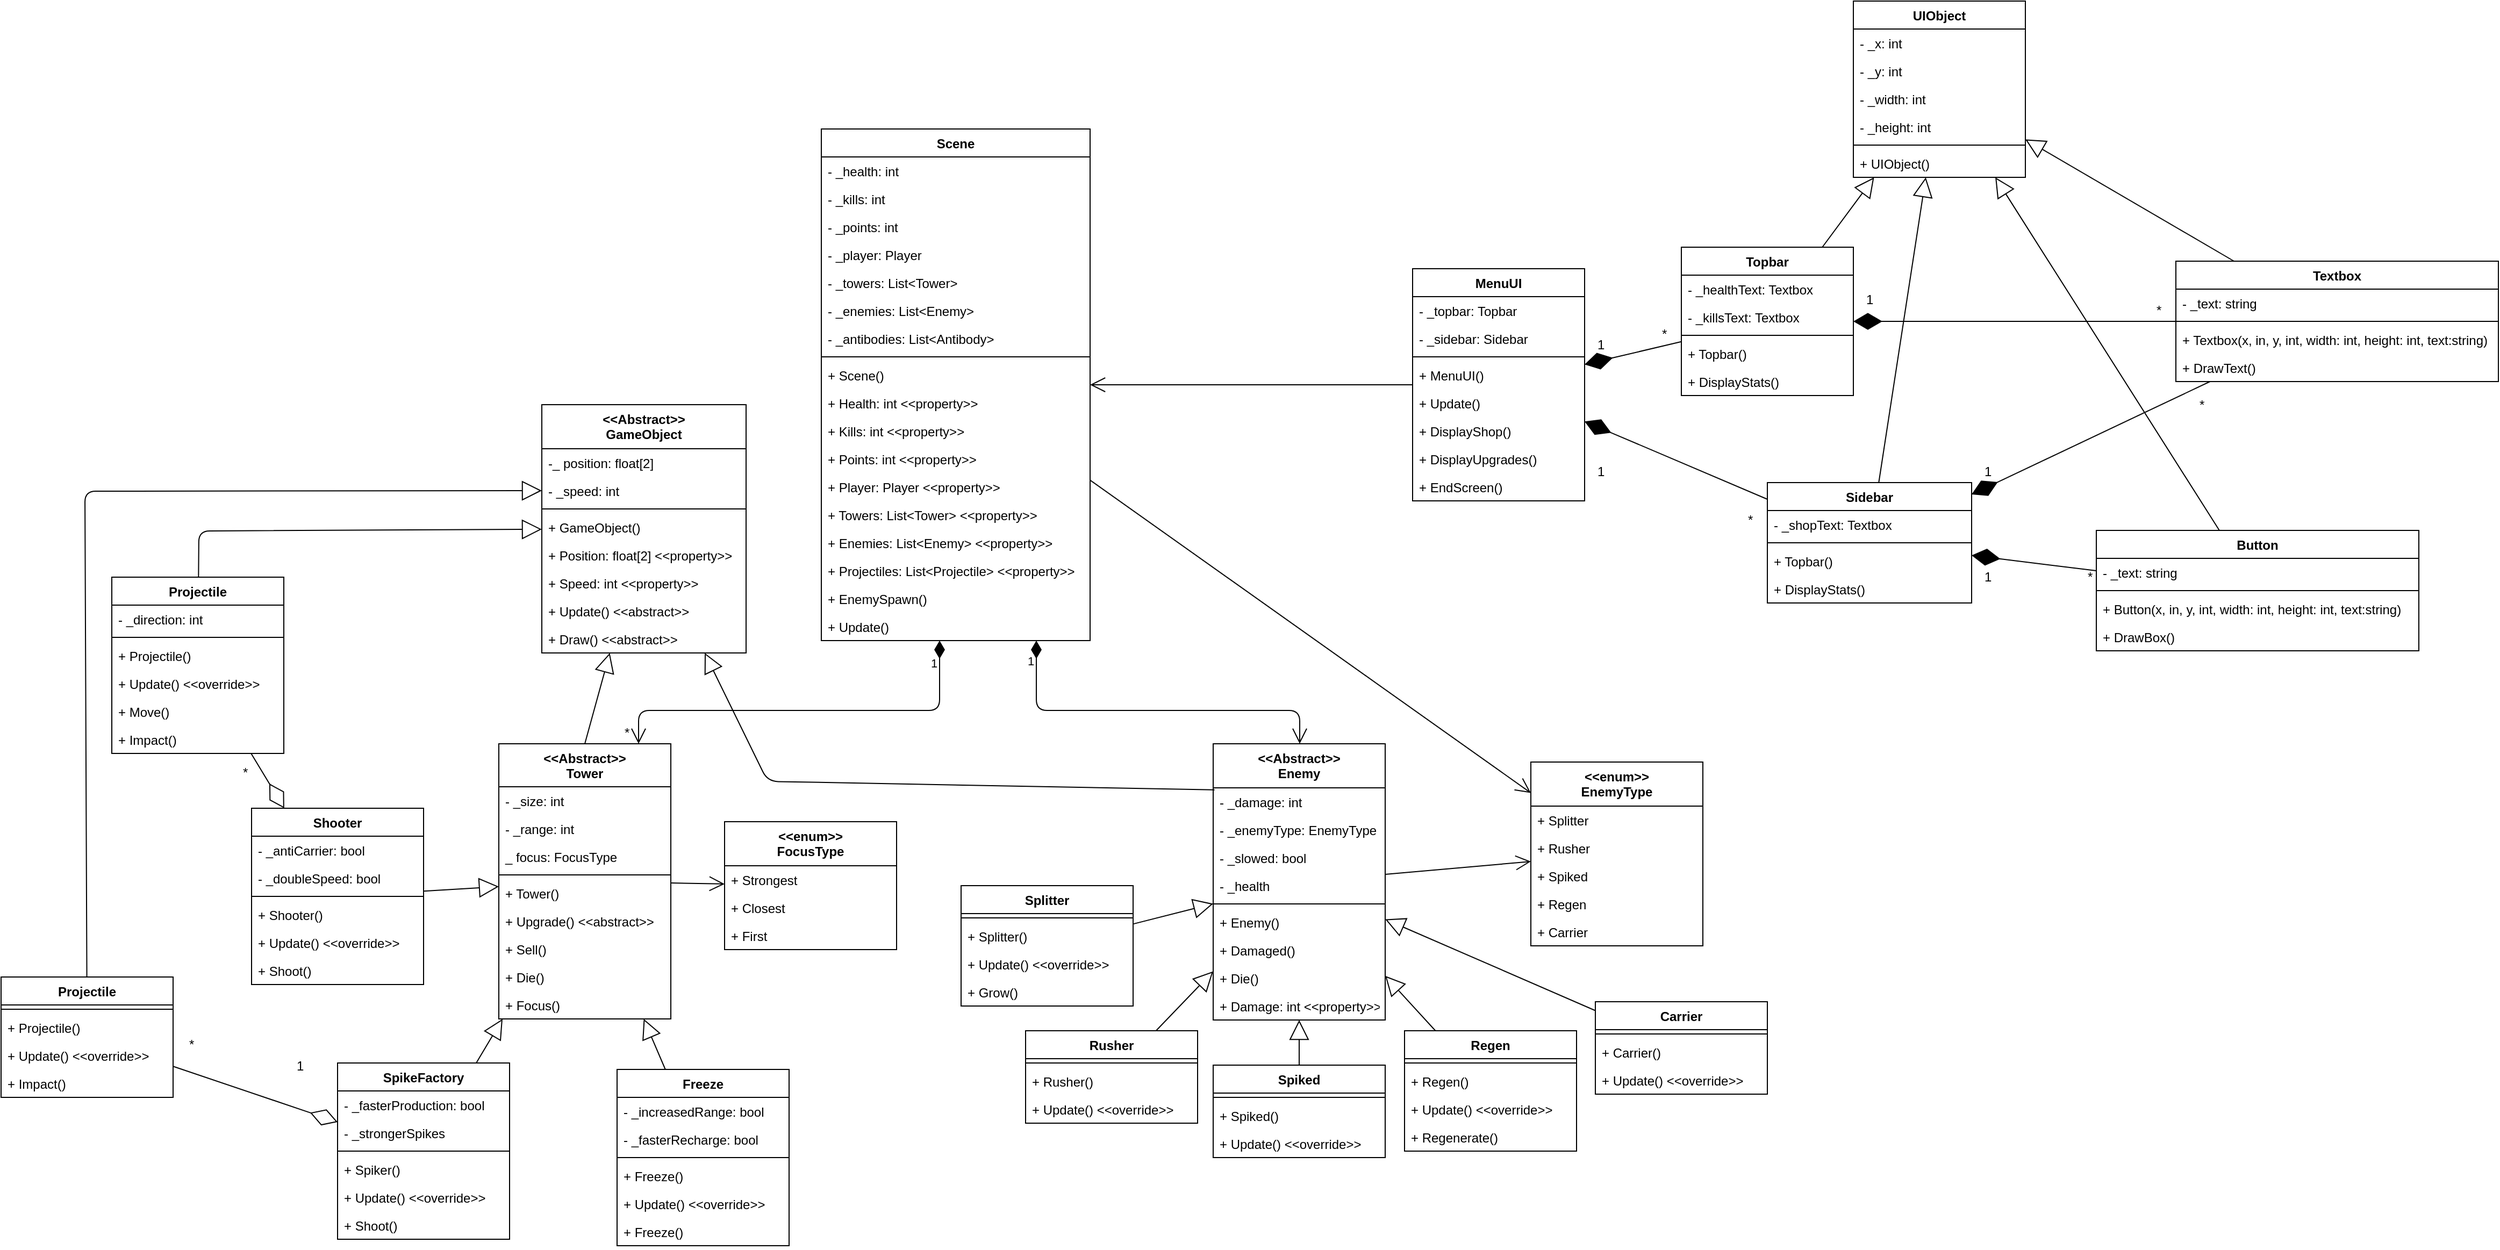 <mxfile version="12.2.6" type="device" pages="1"><diagram name="Page-1" id="e7e014a7-5840-1c2e-5031-d8a46d1fe8dd"><mxGraphModel dx="2995" dy="1585" grid="1" gridSize="10" guides="1" tooltips="1" connect="1" arrows="1" fold="1" page="1" pageScale="1" pageWidth="1169" pageHeight="826" background="#ffffff" math="0" shadow="0"><root><mxCell id="0"/><mxCell id="1" parent="0"/><mxCell id="K-UUcr9I1cZHkj-8KYcu-41" value="Scene" style="swimlane;fontStyle=1;align=center;verticalAlign=top;childLayout=stackLayout;horizontal=1;startSize=26;horizontalStack=0;resizeParent=1;resizeParentMax=0;resizeLast=0;collapsible=1;marginBottom=0;" parent="1" vertex="1"><mxGeometry x="550" y="-191" width="250" height="476" as="geometry"/></mxCell><mxCell id="K-UUcr9I1cZHkj-8KYcu-42" value="- _health: int" style="text;strokeColor=none;fillColor=none;align=left;verticalAlign=top;spacingLeft=4;spacingRight=4;overflow=hidden;rotatable=0;points=[[0,0.5],[1,0.5]];portConstraint=eastwest;" parent="K-UUcr9I1cZHkj-8KYcu-41" vertex="1"><mxGeometry y="26" width="250" height="26" as="geometry"/></mxCell><mxCell id="K-UUcr9I1cZHkj-8KYcu-86" value="- _kills: int" style="text;strokeColor=none;fillColor=none;align=left;verticalAlign=top;spacingLeft=4;spacingRight=4;overflow=hidden;rotatable=0;points=[[0,0.5],[1,0.5]];portConstraint=eastwest;" parent="K-UUcr9I1cZHkj-8KYcu-41" vertex="1"><mxGeometry y="52" width="250" height="26" as="geometry"/></mxCell><mxCell id="K-UUcr9I1cZHkj-8KYcu-88" value="- _points: int" style="text;strokeColor=none;fillColor=none;align=left;verticalAlign=top;spacingLeft=4;spacingRight=4;overflow=hidden;rotatable=0;points=[[0,0.5],[1,0.5]];portConstraint=eastwest;" parent="K-UUcr9I1cZHkj-8KYcu-41" vertex="1"><mxGeometry y="78" width="250" height="26" as="geometry"/></mxCell><mxCell id="K-UUcr9I1cZHkj-8KYcu-92" value="- _player: Player" style="text;strokeColor=none;fillColor=none;align=left;verticalAlign=top;spacingLeft=4;spacingRight=4;overflow=hidden;rotatable=0;points=[[0,0.5],[1,0.5]];portConstraint=eastwest;" parent="K-UUcr9I1cZHkj-8KYcu-41" vertex="1"><mxGeometry y="104" width="250" height="26" as="geometry"/></mxCell><mxCell id="K-UUcr9I1cZHkj-8KYcu-93" value="- _towers: List&lt;Tower&gt;" style="text;strokeColor=none;fillColor=none;align=left;verticalAlign=top;spacingLeft=4;spacingRight=4;overflow=hidden;rotatable=0;points=[[0,0.5],[1,0.5]];portConstraint=eastwest;" parent="K-UUcr9I1cZHkj-8KYcu-41" vertex="1"><mxGeometry y="130" width="250" height="26" as="geometry"/></mxCell><mxCell id="K-UUcr9I1cZHkj-8KYcu-94" value="- _enemies: List&lt;Enemy&gt;" style="text;strokeColor=none;fillColor=none;align=left;verticalAlign=top;spacingLeft=4;spacingRight=4;overflow=hidden;rotatable=0;points=[[0,0.5],[1,0.5]];portConstraint=eastwest;" parent="K-UUcr9I1cZHkj-8KYcu-41" vertex="1"><mxGeometry y="156" width="250" height="26" as="geometry"/></mxCell><mxCell id="K-UUcr9I1cZHkj-8KYcu-139" value="- _antibodies: List&lt;Antibody&gt;" style="text;strokeColor=none;fillColor=none;align=left;verticalAlign=top;spacingLeft=4;spacingRight=4;overflow=hidden;rotatable=0;points=[[0,0.5],[1,0.5]];portConstraint=eastwest;" parent="K-UUcr9I1cZHkj-8KYcu-41" vertex="1"><mxGeometry y="182" width="250" height="26" as="geometry"/></mxCell><mxCell id="K-UUcr9I1cZHkj-8KYcu-43" value="" style="line;strokeWidth=1;fillColor=none;align=left;verticalAlign=middle;spacingTop=-1;spacingLeft=3;spacingRight=3;rotatable=0;labelPosition=right;points=[];portConstraint=eastwest;" parent="K-UUcr9I1cZHkj-8KYcu-41" vertex="1"><mxGeometry y="208" width="250" height="8" as="geometry"/></mxCell><mxCell id="K-UUcr9I1cZHkj-8KYcu-44" value="+ Scene()" style="text;strokeColor=none;fillColor=none;align=left;verticalAlign=top;spacingLeft=4;spacingRight=4;overflow=hidden;rotatable=0;points=[[0,0.5],[1,0.5]];portConstraint=eastwest;" parent="K-UUcr9I1cZHkj-8KYcu-41" vertex="1"><mxGeometry y="216" width="250" height="26" as="geometry"/></mxCell><mxCell id="K-UUcr9I1cZHkj-8KYcu-215" value="+ Health: int &lt;&lt;property&gt;&gt;" style="text;strokeColor=none;fillColor=none;align=left;verticalAlign=top;spacingLeft=4;spacingRight=4;overflow=hidden;rotatable=0;points=[[0,0.5],[1,0.5]];portConstraint=eastwest;" parent="K-UUcr9I1cZHkj-8KYcu-41" vertex="1"><mxGeometry y="242" width="250" height="26" as="geometry"/></mxCell><mxCell id="K-UUcr9I1cZHkj-8KYcu-217" value="+ Kills: int &lt;&lt;property&gt;&gt;" style="text;strokeColor=none;fillColor=none;align=left;verticalAlign=top;spacingLeft=4;spacingRight=4;overflow=hidden;rotatable=0;points=[[0,0.5],[1,0.5]];portConstraint=eastwest;" parent="K-UUcr9I1cZHkj-8KYcu-41" vertex="1"><mxGeometry y="268" width="250" height="26" as="geometry"/></mxCell><mxCell id="K-UUcr9I1cZHkj-8KYcu-218" value="+ Points: int &lt;&lt;property&gt;&gt;" style="text;strokeColor=none;fillColor=none;align=left;verticalAlign=top;spacingLeft=4;spacingRight=4;overflow=hidden;rotatable=0;points=[[0,0.5],[1,0.5]];portConstraint=eastwest;" parent="K-UUcr9I1cZHkj-8KYcu-41" vertex="1"><mxGeometry y="294" width="250" height="26" as="geometry"/></mxCell><mxCell id="K-UUcr9I1cZHkj-8KYcu-219" value="+ Player: Player &lt;&lt;property&gt;&gt;" style="text;strokeColor=none;fillColor=none;align=left;verticalAlign=top;spacingLeft=4;spacingRight=4;overflow=hidden;rotatable=0;points=[[0,0.5],[1,0.5]];portConstraint=eastwest;" parent="K-UUcr9I1cZHkj-8KYcu-41" vertex="1"><mxGeometry y="320" width="250" height="26" as="geometry"/></mxCell><mxCell id="K-UUcr9I1cZHkj-8KYcu-216" value="+ Towers: List&lt;Tower&gt; &lt;&lt;property&gt;&gt;" style="text;strokeColor=none;fillColor=none;align=left;verticalAlign=top;spacingLeft=4;spacingRight=4;overflow=hidden;rotatable=0;points=[[0,0.5],[1,0.5]];portConstraint=eastwest;" parent="K-UUcr9I1cZHkj-8KYcu-41" vertex="1"><mxGeometry y="346" width="250" height="26" as="geometry"/></mxCell><mxCell id="K-UUcr9I1cZHkj-8KYcu-220" value="+ Enemies: List&lt;Enemy&gt; &lt;&lt;property&gt;&gt;" style="text;strokeColor=none;fillColor=none;align=left;verticalAlign=top;spacingLeft=4;spacingRight=4;overflow=hidden;rotatable=0;points=[[0,0.5],[1,0.5]];portConstraint=eastwest;" parent="K-UUcr9I1cZHkj-8KYcu-41" vertex="1"><mxGeometry y="372" width="250" height="26" as="geometry"/></mxCell><mxCell id="K-UUcr9I1cZHkj-8KYcu-221" value="+ Projectiles: List&lt;Projectile&gt; &lt;&lt;property&gt;&gt;" style="text;strokeColor=none;fillColor=none;align=left;verticalAlign=top;spacingLeft=4;spacingRight=4;overflow=hidden;rotatable=0;points=[[0,0.5],[1,0.5]];portConstraint=eastwest;" parent="K-UUcr9I1cZHkj-8KYcu-41" vertex="1"><mxGeometry y="398" width="250" height="26" as="geometry"/></mxCell><mxCell id="K-UUcr9I1cZHkj-8KYcu-228" value="+ EnemySpawn()" style="text;strokeColor=none;fillColor=none;align=left;verticalAlign=top;spacingLeft=4;spacingRight=4;overflow=hidden;rotatable=0;points=[[0,0.5],[1,0.5]];portConstraint=eastwest;" parent="K-UUcr9I1cZHkj-8KYcu-41" vertex="1"><mxGeometry y="424" width="250" height="26" as="geometry"/></mxCell><mxCell id="K-UUcr9I1cZHkj-8KYcu-233" value="+ Update()" style="text;strokeColor=none;fillColor=none;align=left;verticalAlign=top;spacingLeft=4;spacingRight=4;overflow=hidden;rotatable=0;points=[[0,0.5],[1,0.5]];portConstraint=eastwest;" parent="K-UUcr9I1cZHkj-8KYcu-41" vertex="1"><mxGeometry y="450" width="250" height="26" as="geometry"/></mxCell><mxCell id="K-UUcr9I1cZHkj-8KYcu-49" value="MenuUI" style="swimlane;fontStyle=1;align=center;verticalAlign=top;childLayout=stackLayout;horizontal=1;startSize=26;horizontalStack=0;resizeParent=1;resizeParentMax=0;resizeLast=0;collapsible=1;marginBottom=0;" parent="1" vertex="1"><mxGeometry x="1100" y="-61" width="160" height="216" as="geometry"/></mxCell><mxCell id="K-UUcr9I1cZHkj-8KYcu-226" value="- _topbar: Topbar" style="text;strokeColor=none;fillColor=none;align=left;verticalAlign=top;spacingLeft=4;spacingRight=4;overflow=hidden;rotatable=0;points=[[0,0.5],[1,0.5]];portConstraint=eastwest;" parent="K-UUcr9I1cZHkj-8KYcu-49" vertex="1"><mxGeometry y="26" width="160" height="26" as="geometry"/></mxCell><mxCell id="K-UUcr9I1cZHkj-8KYcu-227" value="- _sidebar: Sidebar" style="text;strokeColor=none;fillColor=none;align=left;verticalAlign=top;spacingLeft=4;spacingRight=4;overflow=hidden;rotatable=0;points=[[0,0.5],[1,0.5]];portConstraint=eastwest;" parent="K-UUcr9I1cZHkj-8KYcu-49" vertex="1"><mxGeometry y="52" width="160" height="26" as="geometry"/></mxCell><mxCell id="K-UUcr9I1cZHkj-8KYcu-51" value="" style="line;strokeWidth=1;fillColor=none;align=left;verticalAlign=middle;spacingTop=-1;spacingLeft=3;spacingRight=3;rotatable=0;labelPosition=right;points=[];portConstraint=eastwest;" parent="K-UUcr9I1cZHkj-8KYcu-49" vertex="1"><mxGeometry y="78" width="160" height="8" as="geometry"/></mxCell><mxCell id="K-UUcr9I1cZHkj-8KYcu-52" value="+ MenuUI()" style="text;strokeColor=none;fillColor=none;align=left;verticalAlign=top;spacingLeft=4;spacingRight=4;overflow=hidden;rotatable=0;points=[[0,0.5],[1,0.5]];portConstraint=eastwest;" parent="K-UUcr9I1cZHkj-8KYcu-49" vertex="1"><mxGeometry y="86" width="160" height="26" as="geometry"/></mxCell><mxCell id="K-UUcr9I1cZHkj-8KYcu-223" value="+ Update()" style="text;strokeColor=none;fillColor=none;align=left;verticalAlign=top;spacingLeft=4;spacingRight=4;overflow=hidden;rotatable=0;points=[[0,0.5],[1,0.5]];portConstraint=eastwest;" parent="K-UUcr9I1cZHkj-8KYcu-49" vertex="1"><mxGeometry y="112" width="160" height="26" as="geometry"/></mxCell><mxCell id="K-UUcr9I1cZHkj-8KYcu-213" value="+ DisplayShop()" style="text;strokeColor=none;fillColor=none;align=left;verticalAlign=top;spacingLeft=4;spacingRight=4;overflow=hidden;rotatable=0;points=[[0,0.5],[1,0.5]];portConstraint=eastwest;" parent="K-UUcr9I1cZHkj-8KYcu-49" vertex="1"><mxGeometry y="138" width="160" height="26" as="geometry"/></mxCell><mxCell id="K-UUcr9I1cZHkj-8KYcu-224" value="+ DisplayUpgrades()" style="text;strokeColor=none;fillColor=none;align=left;verticalAlign=top;spacingLeft=4;spacingRight=4;overflow=hidden;rotatable=0;points=[[0,0.5],[1,0.5]];portConstraint=eastwest;" parent="K-UUcr9I1cZHkj-8KYcu-49" vertex="1"><mxGeometry y="164" width="160" height="26" as="geometry"/></mxCell><mxCell id="K-UUcr9I1cZHkj-8KYcu-225" value="+ EndScreen()" style="text;strokeColor=none;fillColor=none;align=left;verticalAlign=top;spacingLeft=4;spacingRight=4;overflow=hidden;rotatable=0;points=[[0,0.5],[1,0.5]];portConstraint=eastwest;" parent="K-UUcr9I1cZHkj-8KYcu-49" vertex="1"><mxGeometry y="190" width="160" height="26" as="geometry"/></mxCell><mxCell id="K-UUcr9I1cZHkj-8KYcu-57" value="&lt;&lt;Abstract&gt;&gt;&#10;Tower" style="swimlane;fontStyle=1;align=center;verticalAlign=top;childLayout=stackLayout;horizontal=1;startSize=40;horizontalStack=0;resizeParent=1;resizeParentMax=0;resizeLast=0;collapsible=1;marginBottom=0;" parent="1" vertex="1"><mxGeometry x="250" y="381" width="160" height="256" as="geometry"/></mxCell><mxCell id="K-UUcr9I1cZHkj-8KYcu-104" value="- _size: int" style="text;strokeColor=none;fillColor=none;align=left;verticalAlign=top;spacingLeft=4;spacingRight=4;overflow=hidden;rotatable=0;points=[[0,0.5],[1,0.5]];portConstraint=eastwest;" parent="K-UUcr9I1cZHkj-8KYcu-57" vertex="1"><mxGeometry y="40" width="160" height="26" as="geometry"/></mxCell><mxCell id="K-UUcr9I1cZHkj-8KYcu-115" value="- _range: int" style="text;strokeColor=none;fillColor=none;align=left;verticalAlign=top;spacingLeft=4;spacingRight=4;overflow=hidden;rotatable=0;points=[[0,0.5],[1,0.5]];portConstraint=eastwest;" parent="K-UUcr9I1cZHkj-8KYcu-57" vertex="1"><mxGeometry y="66" width="160" height="26" as="geometry"/></mxCell><mxCell id="dKnSjO7aPDjyuSbLP6Aa-30" value="_ focus: FocusType" style="text;strokeColor=none;fillColor=none;align=left;verticalAlign=top;spacingLeft=4;spacingRight=4;overflow=hidden;rotatable=0;points=[[0,0.5],[1,0.5]];portConstraint=eastwest;" vertex="1" parent="K-UUcr9I1cZHkj-8KYcu-57"><mxGeometry y="92" width="160" height="26" as="geometry"/></mxCell><mxCell id="K-UUcr9I1cZHkj-8KYcu-59" value="" style="line;strokeWidth=1;fillColor=none;align=left;verticalAlign=middle;spacingTop=-1;spacingLeft=3;spacingRight=3;rotatable=0;labelPosition=right;points=[];portConstraint=eastwest;" parent="K-UUcr9I1cZHkj-8KYcu-57" vertex="1"><mxGeometry y="118" width="160" height="8" as="geometry"/></mxCell><mxCell id="K-UUcr9I1cZHkj-8KYcu-60" value="+ Tower()" style="text;strokeColor=none;fillColor=none;align=left;verticalAlign=top;spacingLeft=4;spacingRight=4;overflow=hidden;rotatable=0;points=[[0,0.5],[1,0.5]];portConstraint=eastwest;" parent="K-UUcr9I1cZHkj-8KYcu-57" vertex="1"><mxGeometry y="126" width="160" height="26" as="geometry"/></mxCell><mxCell id="K-UUcr9I1cZHkj-8KYcu-118" value="+ Upgrade() &lt;&lt;abstract&gt;&gt;" style="text;strokeColor=none;fillColor=none;align=left;verticalAlign=top;spacingLeft=4;spacingRight=4;overflow=hidden;rotatable=0;points=[[0,0.5],[1,0.5]];portConstraint=eastwest;" parent="K-UUcr9I1cZHkj-8KYcu-57" vertex="1"><mxGeometry y="152" width="160" height="26" as="geometry"/></mxCell><mxCell id="K-UUcr9I1cZHkj-8KYcu-121" value="+ Sell()" style="text;strokeColor=none;fillColor=none;align=left;verticalAlign=top;spacingLeft=4;spacingRight=4;overflow=hidden;rotatable=0;points=[[0,0.5],[1,0.5]];portConstraint=eastwest;" parent="K-UUcr9I1cZHkj-8KYcu-57" vertex="1"><mxGeometry y="178" width="160" height="26" as="geometry"/></mxCell><mxCell id="K-UUcr9I1cZHkj-8KYcu-172" value="+ Die()" style="text;strokeColor=none;fillColor=none;align=left;verticalAlign=top;spacingLeft=4;spacingRight=4;overflow=hidden;rotatable=0;points=[[0,0.5],[1,0.5]];portConstraint=eastwest;" parent="K-UUcr9I1cZHkj-8KYcu-57" vertex="1"><mxGeometry y="204" width="160" height="26" as="geometry"/></mxCell><mxCell id="dKnSjO7aPDjyuSbLP6Aa-29" value="+ Focus()" style="text;strokeColor=none;fillColor=none;align=left;verticalAlign=top;spacingLeft=4;spacingRight=4;overflow=hidden;rotatable=0;points=[[0,0.5],[1,0.5]];portConstraint=eastwest;" vertex="1" parent="K-UUcr9I1cZHkj-8KYcu-57"><mxGeometry y="230" width="160" height="26" as="geometry"/></mxCell><mxCell id="K-UUcr9I1cZHkj-8KYcu-61" value="Shooter" style="swimlane;fontStyle=1;align=center;verticalAlign=top;childLayout=stackLayout;horizontal=1;startSize=26;horizontalStack=0;resizeParent=1;resizeParentMax=0;resizeLast=0;collapsible=1;marginBottom=0;" parent="1" vertex="1"><mxGeometry x="20" y="441" width="160" height="164" as="geometry"/></mxCell><mxCell id="K-UUcr9I1cZHkj-8KYcu-180" value="- _antiCarrier: bool" style="text;strokeColor=none;fillColor=none;align=left;verticalAlign=top;spacingLeft=4;spacingRight=4;overflow=hidden;rotatable=0;points=[[0,0.5],[1,0.5]];portConstraint=eastwest;" parent="K-UUcr9I1cZHkj-8KYcu-61" vertex="1"><mxGeometry y="26" width="160" height="26" as="geometry"/></mxCell><mxCell id="K-UUcr9I1cZHkj-8KYcu-181" value="- _doubleSpeed: bool" style="text;strokeColor=none;fillColor=none;align=left;verticalAlign=top;spacingLeft=4;spacingRight=4;overflow=hidden;rotatable=0;points=[[0,0.5],[1,0.5]];portConstraint=eastwest;" parent="K-UUcr9I1cZHkj-8KYcu-61" vertex="1"><mxGeometry y="52" width="160" height="26" as="geometry"/></mxCell><mxCell id="K-UUcr9I1cZHkj-8KYcu-63" value="" style="line;strokeWidth=1;fillColor=none;align=left;verticalAlign=middle;spacingTop=-1;spacingLeft=3;spacingRight=3;rotatable=0;labelPosition=right;points=[];portConstraint=eastwest;" parent="K-UUcr9I1cZHkj-8KYcu-61" vertex="1"><mxGeometry y="78" width="160" height="8" as="geometry"/></mxCell><mxCell id="K-UUcr9I1cZHkj-8KYcu-64" value="+ Shooter()" style="text;strokeColor=none;fillColor=none;align=left;verticalAlign=top;spacingLeft=4;spacingRight=4;overflow=hidden;rotatable=0;points=[[0,0.5],[1,0.5]];portConstraint=eastwest;" parent="K-UUcr9I1cZHkj-8KYcu-61" vertex="1"><mxGeometry y="86" width="160" height="26" as="geometry"/></mxCell><mxCell id="K-UUcr9I1cZHkj-8KYcu-142" value="+ Update() &lt;&lt;override&gt;&gt;" style="text;strokeColor=none;fillColor=none;align=left;verticalAlign=top;spacingLeft=4;spacingRight=4;overflow=hidden;rotatable=0;points=[[0,0.5],[1,0.5]];portConstraint=eastwest;" parent="K-UUcr9I1cZHkj-8KYcu-61" vertex="1"><mxGeometry y="112" width="160" height="26" as="geometry"/></mxCell><mxCell id="K-UUcr9I1cZHkj-8KYcu-144" value="+ Shoot()" style="text;strokeColor=none;fillColor=none;align=left;verticalAlign=top;spacingLeft=4;spacingRight=4;overflow=hidden;rotatable=0;points=[[0,0.5],[1,0.5]];portConstraint=eastwest;" parent="K-UUcr9I1cZHkj-8KYcu-61" vertex="1"><mxGeometry y="138" width="160" height="26" as="geometry"/></mxCell><mxCell id="K-UUcr9I1cZHkj-8KYcu-65" value="Freeze" style="swimlane;fontStyle=1;align=center;verticalAlign=top;childLayout=stackLayout;horizontal=1;startSize=26;horizontalStack=0;resizeParent=1;resizeParentMax=0;resizeLast=0;collapsible=1;marginBottom=0;" parent="1" vertex="1"><mxGeometry x="360" y="684" width="160" height="164" as="geometry"/></mxCell><mxCell id="K-UUcr9I1cZHkj-8KYcu-183" value="- _increasedRange: bool" style="text;strokeColor=none;fillColor=none;align=left;verticalAlign=top;spacingLeft=4;spacingRight=4;overflow=hidden;rotatable=0;points=[[0,0.5],[1,0.5]];portConstraint=eastwest;" parent="K-UUcr9I1cZHkj-8KYcu-65" vertex="1"><mxGeometry y="26" width="160" height="26" as="geometry"/></mxCell><mxCell id="K-UUcr9I1cZHkj-8KYcu-182" value="- _fasterRecharge: bool" style="text;strokeColor=none;fillColor=none;align=left;verticalAlign=top;spacingLeft=4;spacingRight=4;overflow=hidden;rotatable=0;points=[[0,0.5],[1,0.5]];portConstraint=eastwest;" parent="K-UUcr9I1cZHkj-8KYcu-65" vertex="1"><mxGeometry y="52" width="160" height="26" as="geometry"/></mxCell><mxCell id="K-UUcr9I1cZHkj-8KYcu-67" value="" style="line;strokeWidth=1;fillColor=none;align=left;verticalAlign=middle;spacingTop=-1;spacingLeft=3;spacingRight=3;rotatable=0;labelPosition=right;points=[];portConstraint=eastwest;" parent="K-UUcr9I1cZHkj-8KYcu-65" vertex="1"><mxGeometry y="78" width="160" height="8" as="geometry"/></mxCell><mxCell id="K-UUcr9I1cZHkj-8KYcu-68" value="+ Freeze()" style="text;strokeColor=none;fillColor=none;align=left;verticalAlign=top;spacingLeft=4;spacingRight=4;overflow=hidden;rotatable=0;points=[[0,0.5],[1,0.5]];portConstraint=eastwest;" parent="K-UUcr9I1cZHkj-8KYcu-65" vertex="1"><mxGeometry y="86" width="160" height="26" as="geometry"/></mxCell><mxCell id="K-UUcr9I1cZHkj-8KYcu-143" value="+ Update() &lt;&lt;override&gt;&gt;" style="text;strokeColor=none;fillColor=none;align=left;verticalAlign=top;spacingLeft=4;spacingRight=4;overflow=hidden;rotatable=0;points=[[0,0.5],[1,0.5]];portConstraint=eastwest;" parent="K-UUcr9I1cZHkj-8KYcu-65" vertex="1"><mxGeometry y="112" width="160" height="26" as="geometry"/></mxCell><mxCell id="K-UUcr9I1cZHkj-8KYcu-146" value="+ Freeze()" style="text;strokeColor=none;fillColor=none;align=left;verticalAlign=top;spacingLeft=4;spacingRight=4;overflow=hidden;rotatable=0;points=[[0,0.5],[1,0.5]];portConstraint=eastwest;" parent="K-UUcr9I1cZHkj-8KYcu-65" vertex="1"><mxGeometry y="138" width="160" height="26" as="geometry"/></mxCell><mxCell id="K-UUcr9I1cZHkj-8KYcu-70" value="&lt;&lt;Abstract&gt;&gt;&#10;Enemy" style="swimlane;fontStyle=1;align=center;verticalAlign=top;childLayout=stackLayout;horizontal=1;startSize=41;horizontalStack=0;resizeParent=1;resizeParentMax=0;resizeLast=0;collapsible=1;marginBottom=0;" parent="1" vertex="1"><mxGeometry x="914.5" y="381" width="160" height="257" as="geometry"/></mxCell><mxCell id="K-UUcr9I1cZHkj-8KYcu-71" value="- _damage: int" style="text;strokeColor=none;fillColor=none;align=left;verticalAlign=top;spacingLeft=4;spacingRight=4;overflow=hidden;rotatable=0;points=[[0,0.5],[1,0.5]];portConstraint=eastwest;" parent="K-UUcr9I1cZHkj-8KYcu-70" vertex="1"><mxGeometry y="41" width="160" height="26" as="geometry"/></mxCell><mxCell id="K-UUcr9I1cZHkj-8KYcu-306" value="- _enemyType: EnemyType" style="text;strokeColor=none;fillColor=none;align=left;verticalAlign=top;spacingLeft=4;spacingRight=4;overflow=hidden;rotatable=0;points=[[0,0.5],[1,0.5]];portConstraint=eastwest;" parent="K-UUcr9I1cZHkj-8KYcu-70" vertex="1"><mxGeometry y="67" width="160" height="26" as="geometry"/></mxCell><mxCell id="K-UUcr9I1cZHkj-8KYcu-309" value="- _slowed: bool" style="text;strokeColor=none;fillColor=none;align=left;verticalAlign=top;spacingLeft=4;spacingRight=4;overflow=hidden;rotatable=0;points=[[0,0.5],[1,0.5]];portConstraint=eastwest;" parent="K-UUcr9I1cZHkj-8KYcu-70" vertex="1"><mxGeometry y="93" width="160" height="26" as="geometry"/></mxCell><mxCell id="K-UUcr9I1cZHkj-8KYcu-166" value="- _health" style="text;strokeColor=none;fillColor=none;align=left;verticalAlign=top;spacingLeft=4;spacingRight=4;overflow=hidden;rotatable=0;points=[[0,0.5],[1,0.5]];portConstraint=eastwest;" parent="K-UUcr9I1cZHkj-8KYcu-70" vertex="1"><mxGeometry y="119" width="160" height="26" as="geometry"/></mxCell><mxCell id="K-UUcr9I1cZHkj-8KYcu-72" value="" style="line;strokeWidth=1;fillColor=none;align=left;verticalAlign=middle;spacingTop=-1;spacingLeft=3;spacingRight=3;rotatable=0;labelPosition=right;points=[];portConstraint=eastwest;" parent="K-UUcr9I1cZHkj-8KYcu-70" vertex="1"><mxGeometry y="145" width="160" height="8" as="geometry"/></mxCell><mxCell id="K-UUcr9I1cZHkj-8KYcu-73" value="+ Enemy()" style="text;strokeColor=none;fillColor=none;align=left;verticalAlign=top;spacingLeft=4;spacingRight=4;overflow=hidden;rotatable=0;points=[[0,0.5],[1,0.5]];portConstraint=eastwest;" parent="K-UUcr9I1cZHkj-8KYcu-70" vertex="1"><mxGeometry y="153" width="160" height="26" as="geometry"/></mxCell><mxCell id="K-UUcr9I1cZHkj-8KYcu-170" value="+ Damaged()" style="text;strokeColor=none;fillColor=none;align=left;verticalAlign=top;spacingLeft=4;spacingRight=4;overflow=hidden;rotatable=0;points=[[0,0.5],[1,0.5]];portConstraint=eastwest;" parent="K-UUcr9I1cZHkj-8KYcu-70" vertex="1"><mxGeometry y="179" width="160" height="26" as="geometry"/></mxCell><mxCell id="K-UUcr9I1cZHkj-8KYcu-171" value="+ Die()" style="text;strokeColor=none;fillColor=none;align=left;verticalAlign=top;spacingLeft=4;spacingRight=4;overflow=hidden;rotatable=0;points=[[0,0.5],[1,0.5]];portConstraint=eastwest;" parent="K-UUcr9I1cZHkj-8KYcu-70" vertex="1"><mxGeometry y="205" width="160" height="26" as="geometry"/></mxCell><mxCell id="K-UUcr9I1cZHkj-8KYcu-214" value="+ Damage: int &lt;&lt;property&gt;&gt;" style="text;strokeColor=none;fillColor=none;align=left;verticalAlign=top;spacingLeft=4;spacingRight=4;overflow=hidden;rotatable=0;points=[[0,0.5],[1,0.5]];portConstraint=eastwest;" parent="K-UUcr9I1cZHkj-8KYcu-70" vertex="1"><mxGeometry y="231" width="160" height="26" as="geometry"/></mxCell><mxCell id="K-UUcr9I1cZHkj-8KYcu-74" value="Splitter" style="swimlane;fontStyle=1;align=center;verticalAlign=top;childLayout=stackLayout;horizontal=1;startSize=26;horizontalStack=0;resizeParent=1;resizeParentMax=0;resizeLast=0;collapsible=1;marginBottom=0;" parent="1" vertex="1"><mxGeometry x="680" y="513" width="160" height="112" as="geometry"/></mxCell><mxCell id="K-UUcr9I1cZHkj-8KYcu-76" value="" style="line;strokeWidth=1;fillColor=none;align=left;verticalAlign=middle;spacingTop=-1;spacingLeft=3;spacingRight=3;rotatable=0;labelPosition=right;points=[];portConstraint=eastwest;" parent="K-UUcr9I1cZHkj-8KYcu-74" vertex="1"><mxGeometry y="26" width="160" height="8" as="geometry"/></mxCell><mxCell id="K-UUcr9I1cZHkj-8KYcu-77" value="+ Splitter()" style="text;strokeColor=none;fillColor=none;align=left;verticalAlign=top;spacingLeft=4;spacingRight=4;overflow=hidden;rotatable=0;points=[[0,0.5],[1,0.5]];portConstraint=eastwest;" parent="K-UUcr9I1cZHkj-8KYcu-74" vertex="1"><mxGeometry y="34" width="160" height="26" as="geometry"/></mxCell><mxCell id="K-UUcr9I1cZHkj-8KYcu-152" value="+ Update() &lt;&lt;override&gt;&gt;" style="text;strokeColor=none;fillColor=none;align=left;verticalAlign=top;spacingLeft=4;spacingRight=4;overflow=hidden;rotatable=0;points=[[0,0.5],[1,0.5]];portConstraint=eastwest;" parent="K-UUcr9I1cZHkj-8KYcu-74" vertex="1"><mxGeometry y="60" width="160" height="26" as="geometry"/></mxCell><mxCell id="K-UUcr9I1cZHkj-8KYcu-156" value="+ Grow()" style="text;strokeColor=none;fillColor=none;align=left;verticalAlign=top;spacingLeft=4;spacingRight=4;overflow=hidden;rotatable=0;points=[[0,0.5],[1,0.5]];portConstraint=eastwest;" parent="K-UUcr9I1cZHkj-8KYcu-74" vertex="1"><mxGeometry y="86" width="160" height="26" as="geometry"/></mxCell><mxCell id="K-UUcr9I1cZHkj-8KYcu-78" value="Rusher" style="swimlane;fontStyle=1;align=center;verticalAlign=top;childLayout=stackLayout;horizontal=1;startSize=26;horizontalStack=0;resizeParent=1;resizeParentMax=0;resizeLast=0;collapsible=1;marginBottom=0;" parent="1" vertex="1"><mxGeometry x="740" y="648" width="160" height="86" as="geometry"/></mxCell><mxCell id="K-UUcr9I1cZHkj-8KYcu-80" value="" style="line;strokeWidth=1;fillColor=none;align=left;verticalAlign=middle;spacingTop=-1;spacingLeft=3;spacingRight=3;rotatable=0;labelPosition=right;points=[];portConstraint=eastwest;" parent="K-UUcr9I1cZHkj-8KYcu-78" vertex="1"><mxGeometry y="26" width="160" height="8" as="geometry"/></mxCell><mxCell id="K-UUcr9I1cZHkj-8KYcu-81" value="+ Rusher()" style="text;strokeColor=none;fillColor=none;align=left;verticalAlign=top;spacingLeft=4;spacingRight=4;overflow=hidden;rotatable=0;points=[[0,0.5],[1,0.5]];portConstraint=eastwest;" parent="K-UUcr9I1cZHkj-8KYcu-78" vertex="1"><mxGeometry y="34" width="160" height="26" as="geometry"/></mxCell><mxCell id="K-UUcr9I1cZHkj-8KYcu-153" value="+ Update() &lt;&lt;override&gt;&gt;" style="text;strokeColor=none;fillColor=none;align=left;verticalAlign=top;spacingLeft=4;spacingRight=4;overflow=hidden;rotatable=0;points=[[0,0.5],[1,0.5]];portConstraint=eastwest;" parent="K-UUcr9I1cZHkj-8KYcu-78" vertex="1"><mxGeometry y="60" width="160" height="26" as="geometry"/></mxCell><mxCell id="K-UUcr9I1cZHkj-8KYcu-82" value="Spiked" style="swimlane;fontStyle=1;align=center;verticalAlign=top;childLayout=stackLayout;horizontal=1;startSize=26;horizontalStack=0;resizeParent=1;resizeParentMax=0;resizeLast=0;collapsible=1;marginBottom=0;" parent="1" vertex="1"><mxGeometry x="914.5" y="680" width="160" height="86" as="geometry"/></mxCell><mxCell id="K-UUcr9I1cZHkj-8KYcu-84" value="" style="line;strokeWidth=1;fillColor=none;align=left;verticalAlign=middle;spacingTop=-1;spacingLeft=3;spacingRight=3;rotatable=0;labelPosition=right;points=[];portConstraint=eastwest;" parent="K-UUcr9I1cZHkj-8KYcu-82" vertex="1"><mxGeometry y="26" width="160" height="8" as="geometry"/></mxCell><mxCell id="K-UUcr9I1cZHkj-8KYcu-85" value="+ Spiked()" style="text;strokeColor=none;fillColor=none;align=left;verticalAlign=top;spacingLeft=4;spacingRight=4;overflow=hidden;rotatable=0;points=[[0,0.5],[1,0.5]];portConstraint=eastwest;" parent="K-UUcr9I1cZHkj-8KYcu-82" vertex="1"><mxGeometry y="34" width="160" height="26" as="geometry"/></mxCell><mxCell id="K-UUcr9I1cZHkj-8KYcu-154" value="+ Update() &lt;&lt;override&gt;&gt;" style="text;strokeColor=none;fillColor=none;align=left;verticalAlign=top;spacingLeft=4;spacingRight=4;overflow=hidden;rotatable=0;points=[[0,0.5],[1,0.5]];portConstraint=eastwest;" parent="K-UUcr9I1cZHkj-8KYcu-82" vertex="1"><mxGeometry y="60" width="160" height="26" as="geometry"/></mxCell><mxCell id="K-UUcr9I1cZHkj-8KYcu-105" value="&lt;&lt;Abstract&gt;&gt;&#10;GameObject" style="swimlane;fontStyle=1;align=center;verticalAlign=top;childLayout=stackLayout;horizontal=1;startSize=41;horizontalStack=0;resizeParent=1;resizeParentMax=0;resizeLast=0;collapsible=1;marginBottom=0;" parent="1" vertex="1"><mxGeometry x="290" y="65.5" width="190" height="231" as="geometry"/></mxCell><mxCell id="K-UUcr9I1cZHkj-8KYcu-106" value="-_ position: float[2]" style="text;strokeColor=none;fillColor=none;align=left;verticalAlign=top;spacingLeft=4;spacingRight=4;overflow=hidden;rotatable=0;points=[[0,0.5],[1,0.5]];portConstraint=eastwest;" parent="K-UUcr9I1cZHkj-8KYcu-105" vertex="1"><mxGeometry y="41" width="190" height="26" as="geometry"/></mxCell><mxCell id="K-UUcr9I1cZHkj-8KYcu-109" value="- _speed: int" style="text;strokeColor=none;fillColor=none;align=left;verticalAlign=top;spacingLeft=4;spacingRight=4;overflow=hidden;rotatable=0;points=[[0,0.5],[1,0.5]];portConstraint=eastwest;" parent="K-UUcr9I1cZHkj-8KYcu-105" vertex="1"><mxGeometry y="67" width="190" height="26" as="geometry"/></mxCell><mxCell id="K-UUcr9I1cZHkj-8KYcu-107" value="" style="line;strokeWidth=1;fillColor=none;align=left;verticalAlign=middle;spacingTop=-1;spacingLeft=3;spacingRight=3;rotatable=0;labelPosition=right;points=[];portConstraint=eastwest;" parent="K-UUcr9I1cZHkj-8KYcu-105" vertex="1"><mxGeometry y="93" width="190" height="8" as="geometry"/></mxCell><mxCell id="K-UUcr9I1cZHkj-8KYcu-108" value="+ GameObject()" style="text;strokeColor=none;fillColor=none;align=left;verticalAlign=top;spacingLeft=4;spacingRight=4;overflow=hidden;rotatable=0;points=[[0,0.5],[1,0.5]];portConstraint=eastwest;" parent="K-UUcr9I1cZHkj-8KYcu-105" vertex="1"><mxGeometry y="101" width="190" height="26" as="geometry"/></mxCell><mxCell id="K-UUcr9I1cZHkj-8KYcu-122" value="+ Position: float[2] &lt;&lt;property&gt;&gt;" style="text;strokeColor=none;fillColor=none;align=left;verticalAlign=top;spacingLeft=4;spacingRight=4;overflow=hidden;rotatable=0;points=[[0,0.5],[1,0.5]];portConstraint=eastwest;" parent="K-UUcr9I1cZHkj-8KYcu-105" vertex="1"><mxGeometry y="127" width="190" height="26" as="geometry"/></mxCell><mxCell id="K-UUcr9I1cZHkj-8KYcu-124" value="+ Speed: int &lt;&lt;property&gt;&gt;" style="text;strokeColor=none;fillColor=none;align=left;verticalAlign=top;spacingLeft=4;spacingRight=4;overflow=hidden;rotatable=0;points=[[0,0.5],[1,0.5]];portConstraint=eastwest;" parent="K-UUcr9I1cZHkj-8KYcu-105" vertex="1"><mxGeometry y="153" width="190" height="26" as="geometry"/></mxCell><mxCell id="K-UUcr9I1cZHkj-8KYcu-135" value="+ Update() &lt;&lt;abstract&gt;&gt;" style="text;strokeColor=none;fillColor=none;align=left;verticalAlign=top;spacingLeft=4;spacingRight=4;overflow=hidden;rotatable=0;points=[[0,0.5],[1,0.5]];portConstraint=eastwest;" parent="K-UUcr9I1cZHkj-8KYcu-105" vertex="1"><mxGeometry y="179" width="190" height="26" as="geometry"/></mxCell><mxCell id="dKnSjO7aPDjyuSbLP6Aa-2" value="+ Draw() &lt;&lt;abstract&gt;&gt;" style="text;strokeColor=none;fillColor=none;align=left;verticalAlign=top;spacingLeft=4;spacingRight=4;overflow=hidden;rotatable=0;points=[[0,0.5],[1,0.5]];portConstraint=eastwest;" vertex="1" parent="K-UUcr9I1cZHkj-8KYcu-105"><mxGeometry y="205" width="190" height="26" as="geometry"/></mxCell><mxCell id="K-UUcr9I1cZHkj-8KYcu-125" value="Projectile" style="swimlane;fontStyle=1;align=center;verticalAlign=top;childLayout=stackLayout;horizontal=1;startSize=26;horizontalStack=0;resizeParent=1;resizeParentMax=0;resizeLast=0;collapsible=1;marginBottom=0;" parent="1" vertex="1"><mxGeometry x="-110" y="226" width="160" height="164" as="geometry"/></mxCell><mxCell id="K-UUcr9I1cZHkj-8KYcu-126" value="- _direction: int" style="text;strokeColor=none;fillColor=none;align=left;verticalAlign=top;spacingLeft=4;spacingRight=4;overflow=hidden;rotatable=0;points=[[0,0.5],[1,0.5]];portConstraint=eastwest;" parent="K-UUcr9I1cZHkj-8KYcu-125" vertex="1"><mxGeometry y="26" width="160" height="26" as="geometry"/></mxCell><mxCell id="K-UUcr9I1cZHkj-8KYcu-127" value="" style="line;strokeWidth=1;fillColor=none;align=left;verticalAlign=middle;spacingTop=-1;spacingLeft=3;spacingRight=3;rotatable=0;labelPosition=right;points=[];portConstraint=eastwest;" parent="K-UUcr9I1cZHkj-8KYcu-125" vertex="1"><mxGeometry y="52" width="160" height="8" as="geometry"/></mxCell><mxCell id="K-UUcr9I1cZHkj-8KYcu-128" value="+ Projectile()" style="text;strokeColor=none;fillColor=none;align=left;verticalAlign=top;spacingLeft=4;spacingRight=4;overflow=hidden;rotatable=0;points=[[0,0.5],[1,0.5]];portConstraint=eastwest;" parent="K-UUcr9I1cZHkj-8KYcu-125" vertex="1"><mxGeometry y="60" width="160" height="26" as="geometry"/></mxCell><mxCell id="K-UUcr9I1cZHkj-8KYcu-131" value="+ Update() &lt;&lt;override&gt;&gt;" style="text;strokeColor=none;fillColor=none;align=left;verticalAlign=top;spacingLeft=4;spacingRight=4;overflow=hidden;rotatable=0;points=[[0,0.5],[1,0.5]];portConstraint=eastwest;" parent="K-UUcr9I1cZHkj-8KYcu-125" vertex="1"><mxGeometry y="86" width="160" height="26" as="geometry"/></mxCell><mxCell id="K-UUcr9I1cZHkj-8KYcu-137" value="+ Move()" style="text;strokeColor=none;fillColor=none;align=left;verticalAlign=top;spacingLeft=4;spacingRight=4;overflow=hidden;rotatable=0;points=[[0,0.5],[1,0.5]];portConstraint=eastwest;" parent="K-UUcr9I1cZHkj-8KYcu-125" vertex="1"><mxGeometry y="112" width="160" height="26" as="geometry"/></mxCell><mxCell id="K-UUcr9I1cZHkj-8KYcu-188" value="+ Impact()" style="text;strokeColor=none;fillColor=none;align=left;verticalAlign=top;spacingLeft=4;spacingRight=4;overflow=hidden;rotatable=0;points=[[0,0.5],[1,0.5]];portConstraint=eastwest;" parent="K-UUcr9I1cZHkj-8KYcu-125" vertex="1"><mxGeometry y="138" width="160" height="26" as="geometry"/></mxCell><mxCell id="K-UUcr9I1cZHkj-8KYcu-138" value="" style="endArrow=diamondThin;endFill=0;endSize=24;html=1;" parent="1" source="K-UUcr9I1cZHkj-8KYcu-125" target="K-UUcr9I1cZHkj-8KYcu-61" edge="1"><mxGeometry width="160" relative="1" as="geometry"><mxPoint x="400" y="899" as="sourcePoint"/><mxPoint x="560" y="899" as="targetPoint"/></mxGeometry></mxCell><mxCell id="K-UUcr9I1cZHkj-8KYcu-148" value="Regen" style="swimlane;fontStyle=1;align=center;verticalAlign=top;childLayout=stackLayout;horizontal=1;startSize=26;horizontalStack=0;resizeParent=1;resizeParentMax=0;resizeLast=0;collapsible=1;marginBottom=0;" parent="1" vertex="1"><mxGeometry x="1092.5" y="648" width="160" height="112" as="geometry"/></mxCell><mxCell id="K-UUcr9I1cZHkj-8KYcu-150" value="" style="line;strokeWidth=1;fillColor=none;align=left;verticalAlign=middle;spacingTop=-1;spacingLeft=3;spacingRight=3;rotatable=0;labelPosition=right;points=[];portConstraint=eastwest;" parent="K-UUcr9I1cZHkj-8KYcu-148" vertex="1"><mxGeometry y="26" width="160" height="8" as="geometry"/></mxCell><mxCell id="K-UUcr9I1cZHkj-8KYcu-151" value="+ Regen()" style="text;strokeColor=none;fillColor=none;align=left;verticalAlign=top;spacingLeft=4;spacingRight=4;overflow=hidden;rotatable=0;points=[[0,0.5],[1,0.5]];portConstraint=eastwest;" parent="K-UUcr9I1cZHkj-8KYcu-148" vertex="1"><mxGeometry y="34" width="160" height="26" as="geometry"/></mxCell><mxCell id="K-UUcr9I1cZHkj-8KYcu-155" value="+ Update() &lt;&lt;override&gt;&gt;" style="text;strokeColor=none;fillColor=none;align=left;verticalAlign=top;spacingLeft=4;spacingRight=4;overflow=hidden;rotatable=0;points=[[0,0.5],[1,0.5]];portConstraint=eastwest;" parent="K-UUcr9I1cZHkj-8KYcu-148" vertex="1"><mxGeometry y="60" width="160" height="26" as="geometry"/></mxCell><mxCell id="K-UUcr9I1cZHkj-8KYcu-159" value="+ Regenerate()" style="text;strokeColor=none;fillColor=none;align=left;verticalAlign=top;spacingLeft=4;spacingRight=4;overflow=hidden;rotatable=0;points=[[0,0.5],[1,0.5]];portConstraint=eastwest;" parent="K-UUcr9I1cZHkj-8KYcu-148" vertex="1"><mxGeometry y="86" width="160" height="26" as="geometry"/></mxCell><mxCell id="K-UUcr9I1cZHkj-8KYcu-165" value="Carrier" style="swimlane;fontStyle=1;align=center;verticalAlign=top;childLayout=stackLayout;horizontal=1;startSize=26;horizontalStack=0;resizeParent=1;resizeParentMax=0;resizeLast=0;collapsible=1;marginBottom=0;" parent="1" vertex="1"><mxGeometry x="1270" y="621" width="160" height="86" as="geometry"/></mxCell><mxCell id="K-UUcr9I1cZHkj-8KYcu-167" value="" style="line;strokeWidth=1;fillColor=none;align=left;verticalAlign=middle;spacingTop=-1;spacingLeft=3;spacingRight=3;rotatable=0;labelPosition=right;points=[];portConstraint=eastwest;" parent="K-UUcr9I1cZHkj-8KYcu-165" vertex="1"><mxGeometry y="26" width="160" height="8" as="geometry"/></mxCell><mxCell id="K-UUcr9I1cZHkj-8KYcu-168" value="+ Carrier()" style="text;strokeColor=none;fillColor=none;align=left;verticalAlign=top;spacingLeft=4;spacingRight=4;overflow=hidden;rotatable=0;points=[[0,0.5],[1,0.5]];portConstraint=eastwest;" parent="K-UUcr9I1cZHkj-8KYcu-165" vertex="1"><mxGeometry y="34" width="160" height="26" as="geometry"/></mxCell><mxCell id="K-UUcr9I1cZHkj-8KYcu-169" value="+ Update() &lt;&lt;override&gt;&gt;" style="text;strokeColor=none;fillColor=none;align=left;verticalAlign=top;spacingLeft=4;spacingRight=4;overflow=hidden;rotatable=0;points=[[0,0.5],[1,0.5]];portConstraint=eastwest;" parent="K-UUcr9I1cZHkj-8KYcu-165" vertex="1"><mxGeometry y="60" width="160" height="26" as="geometry"/></mxCell><mxCell id="K-UUcr9I1cZHkj-8KYcu-174" value="" style="endArrow=block;endSize=16;endFill=0;html=1;" parent="1" source="K-UUcr9I1cZHkj-8KYcu-74" target="K-UUcr9I1cZHkj-8KYcu-70" edge="1"><mxGeometry x="1" y="-470" width="160" relative="1" as="geometry"><mxPoint x="650" y="640" as="sourcePoint"/><mxPoint x="810" y="630" as="targetPoint"/><mxPoint x="120" y="-338" as="offset"/></mxGeometry></mxCell><mxCell id="K-UUcr9I1cZHkj-8KYcu-175" value="" style="endArrow=block;endSize=16;endFill=0;html=1;" parent="1" source="K-UUcr9I1cZHkj-8KYcu-78" target="K-UUcr9I1cZHkj-8KYcu-70" edge="1"><mxGeometry x="1" y="-470" width="160" relative="1" as="geometry"><mxPoint x="710.526" y="657" as="sourcePoint"/><mxPoint x="914.5" y="605.17" as="targetPoint"/><mxPoint x="120" y="-338" as="offset"/></mxGeometry></mxCell><mxCell id="K-UUcr9I1cZHkj-8KYcu-176" value="" style="endArrow=block;endSize=16;endFill=0;html=1;" parent="1" source="K-UUcr9I1cZHkj-8KYcu-82" target="K-UUcr9I1cZHkj-8KYcu-70" edge="1"><mxGeometry x="1" y="-470" width="160" relative="1" as="geometry"><mxPoint x="833.232" y="658" as="sourcePoint"/><mxPoint x="994.5" y="613" as="targetPoint"/><mxPoint x="120" y="-338" as="offset"/></mxGeometry></mxCell><mxCell id="K-UUcr9I1cZHkj-8KYcu-177" value="" style="endArrow=block;endSize=16;endFill=0;html=1;" parent="1" source="K-UUcr9I1cZHkj-8KYcu-148" target="K-UUcr9I1cZHkj-8KYcu-70" edge="1"><mxGeometry x="1" y="-470" width="160" relative="1" as="geometry"><mxPoint x="843.232" y="668" as="sourcePoint"/><mxPoint x="1074.5" y="605.17" as="targetPoint"/><mxPoint x="120" y="-338" as="offset"/></mxGeometry></mxCell><mxCell id="K-UUcr9I1cZHkj-8KYcu-178" value="" style="endArrow=block;endSize=16;endFill=0;html=1;" parent="1" source="K-UUcr9I1cZHkj-8KYcu-165" target="K-UUcr9I1cZHkj-8KYcu-70" edge="1"><mxGeometry x="1" y="-470" width="160" relative="1" as="geometry"><mxPoint x="853.232" y="651" as="sourcePoint"/><mxPoint x="856.417" y="583" as="targetPoint"/><mxPoint x="120" y="-338" as="offset"/></mxGeometry></mxCell><mxCell id="K-UUcr9I1cZHkj-8KYcu-185" value="" style="endArrow=block;endSize=16;endFill=0;html=1;" parent="1" source="K-UUcr9I1cZHkj-8KYcu-125" target="K-UUcr9I1cZHkj-8KYcu-105" edge="1"><mxGeometry x="1" y="-470" width="160" relative="1" as="geometry"><mxPoint x="-10" y="750" as="sourcePoint"/><mxPoint x="120" y="295" as="targetPoint"/><mxPoint x="120" y="-338" as="offset"/><Array as="points"><mxPoint x="-29" y="183"/></Array></mxGeometry></mxCell><mxCell id="K-UUcr9I1cZHkj-8KYcu-186" value="" style="endArrow=block;endSize=16;endFill=0;html=1;exitX=0.008;exitY=0.167;exitDx=0;exitDy=0;exitPerimeter=0;" parent="1" source="K-UUcr9I1cZHkj-8KYcu-70" target="K-UUcr9I1cZHkj-8KYcu-105" edge="1"><mxGeometry x="1" y="-470" width="160" relative="1" as="geometry"><mxPoint x="911" y="416" as="sourcePoint"/><mxPoint x="130" y="305" as="targetPoint"/><mxPoint x="120" y="-338" as="offset"/><Array as="points"><mxPoint x="500" y="416"/></Array></mxGeometry></mxCell><mxCell id="K-UUcr9I1cZHkj-8KYcu-187" value="" style="endArrow=block;endSize=16;endFill=0;html=1;exitX=0.5;exitY=0;exitDx=0;exitDy=0;" parent="1" source="K-UUcr9I1cZHkj-8KYcu-57" target="K-UUcr9I1cZHkj-8KYcu-105" edge="1"><mxGeometry x="1" y="-470" width="160" relative="1" as="geometry"><mxPoint x="120" y="380" as="sourcePoint"/><mxPoint x="120" y="295" as="targetPoint"/><mxPoint x="120" y="-338" as="offset"/></mxGeometry></mxCell><mxCell id="K-UUcr9I1cZHkj-8KYcu-189" value="" style="endArrow=block;endSize=16;endFill=0;html=1;" parent="1" source="K-UUcr9I1cZHkj-8KYcu-61" target="K-UUcr9I1cZHkj-8KYcu-57" edge="1"><mxGeometry x="1" y="-470" width="160" relative="1" as="geometry"><mxPoint x="120" y="380" as="sourcePoint"/><mxPoint x="120" y="295" as="targetPoint"/><mxPoint x="120" y="-338" as="offset"/></mxGeometry></mxCell><mxCell id="K-UUcr9I1cZHkj-8KYcu-190" value="" style="endArrow=block;endSize=16;endFill=0;html=1;" parent="1" source="K-UUcr9I1cZHkj-8KYcu-65" target="K-UUcr9I1cZHkj-8KYcu-57" edge="1"><mxGeometry x="1" y="-470" width="160" relative="1" as="geometry"><mxPoint x="249.197" y="717.0" as="sourcePoint"/><mxPoint x="273.077" y="615" as="targetPoint"/><mxPoint x="120" y="-338" as="offset"/></mxGeometry></mxCell><mxCell id="K-UUcr9I1cZHkj-8KYcu-206" value="1" style="endArrow=open;html=1;endSize=12;startArrow=diamondThin;startSize=14;startFill=1;edgeStyle=orthogonalEdgeStyle;align=left;verticalAlign=bottom;" parent="1" source="K-UUcr9I1cZHkj-8KYcu-41" target="K-UUcr9I1cZHkj-8KYcu-57" edge="1"><mxGeometry x="-0.84" y="-10" relative="1" as="geometry"><mxPoint x="610" y="314" as="sourcePoint"/><mxPoint x="120" y="400" as="targetPoint"/><Array as="points"><mxPoint x="660" y="350"/><mxPoint x="380" y="350"/></Array><mxPoint as="offset"/></mxGeometry></mxCell><mxCell id="K-UUcr9I1cZHkj-8KYcu-208" value="*" style="text;html=1;resizable=0;points=[];autosize=1;align=left;verticalAlign=top;spacingTop=-4;" parent="1" vertex="1"><mxGeometry x="365" y="361" width="20" height="20" as="geometry"/></mxCell><mxCell id="K-UUcr9I1cZHkj-8KYcu-209" value="1" style="endArrow=open;html=1;endSize=12;startArrow=diamondThin;startSize=14;startFill=1;edgeStyle=orthogonalEdgeStyle;align=left;verticalAlign=bottom;" parent="1" source="K-UUcr9I1cZHkj-8KYcu-41" target="K-UUcr9I1cZHkj-8KYcu-70" edge="1"><mxGeometry x="-0.84" y="-10" relative="1" as="geometry"><mxPoint x="620" y="324" as="sourcePoint"/><mxPoint x="130" y="410" as="targetPoint"/><Array as="points"><mxPoint x="750" y="350"/><mxPoint x="995" y="350"/></Array><mxPoint as="offset"/></mxGeometry></mxCell><mxCell id="K-UUcr9I1cZHkj-8KYcu-210" value="*" style="text;html=1;resizable=0;points=[];autosize=1;align=left;verticalAlign=top;spacingTop=-4;" parent="1" vertex="1"><mxGeometry x="10" y="398" width="20" height="20" as="geometry"/></mxCell><mxCell id="K-UUcr9I1cZHkj-8KYcu-211" value="1" style="text;html=1;resizable=0;points=[];autosize=1;align=left;verticalAlign=top;spacingTop=-4;" parent="1" vertex="1"><mxGeometry x="60" y="671" width="20" height="20" as="geometry"/></mxCell><mxCell id="K-UUcr9I1cZHkj-8KYcu-222" value="" style="endArrow=open;endFill=1;endSize=12;html=1;" parent="1" source="K-UUcr9I1cZHkj-8KYcu-49" target="K-UUcr9I1cZHkj-8KYcu-41" edge="1"><mxGeometry width="160" relative="1" as="geometry"><mxPoint x="930" y="150" as="sourcePoint"/><mxPoint x="1090" y="150" as="targetPoint"/></mxGeometry></mxCell><mxCell id="K-UUcr9I1cZHkj-8KYcu-229" value="Topbar" style="swimlane;fontStyle=1;align=center;verticalAlign=top;childLayout=stackLayout;horizontal=1;startSize=26;horizontalStack=0;resizeParent=1;resizeParentMax=0;resizeLast=0;collapsible=1;marginBottom=0;" parent="1" vertex="1"><mxGeometry x="1350" y="-81" width="160" height="138" as="geometry"/></mxCell><mxCell id="K-UUcr9I1cZHkj-8KYcu-230" value="- _healthText: Textbox" style="text;strokeColor=none;fillColor=none;align=left;verticalAlign=top;spacingLeft=4;spacingRight=4;overflow=hidden;rotatable=0;points=[[0,0.5],[1,0.5]];portConstraint=eastwest;" parent="K-UUcr9I1cZHkj-8KYcu-229" vertex="1"><mxGeometry y="26" width="160" height="26" as="geometry"/></mxCell><mxCell id="K-UUcr9I1cZHkj-8KYcu-252" value="- _killsText: Textbox" style="text;strokeColor=none;fillColor=none;align=left;verticalAlign=top;spacingLeft=4;spacingRight=4;overflow=hidden;rotatable=0;points=[[0,0.5],[1,0.5]];portConstraint=eastwest;" parent="K-UUcr9I1cZHkj-8KYcu-229" vertex="1"><mxGeometry y="52" width="160" height="26" as="geometry"/></mxCell><mxCell id="K-UUcr9I1cZHkj-8KYcu-231" value="" style="line;strokeWidth=1;fillColor=none;align=left;verticalAlign=middle;spacingTop=-1;spacingLeft=3;spacingRight=3;rotatable=0;labelPosition=right;points=[];portConstraint=eastwest;" parent="K-UUcr9I1cZHkj-8KYcu-229" vertex="1"><mxGeometry y="78" width="160" height="8" as="geometry"/></mxCell><mxCell id="K-UUcr9I1cZHkj-8KYcu-232" value="+ Topbar()" style="text;strokeColor=none;fillColor=none;align=left;verticalAlign=top;spacingLeft=4;spacingRight=4;overflow=hidden;rotatable=0;points=[[0,0.5],[1,0.5]];portConstraint=eastwest;" parent="K-UUcr9I1cZHkj-8KYcu-229" vertex="1"><mxGeometry y="86" width="160" height="26" as="geometry"/></mxCell><mxCell id="K-UUcr9I1cZHkj-8KYcu-254" value="+ DisplayStats()" style="text;strokeColor=none;fillColor=none;align=left;verticalAlign=top;spacingLeft=4;spacingRight=4;overflow=hidden;rotatable=0;points=[[0,0.5],[1,0.5]];portConstraint=eastwest;" parent="K-UUcr9I1cZHkj-8KYcu-229" vertex="1"><mxGeometry y="112" width="160" height="26" as="geometry"/></mxCell><mxCell id="K-UUcr9I1cZHkj-8KYcu-234" value="Textbox" style="swimlane;fontStyle=1;align=center;verticalAlign=top;childLayout=stackLayout;horizontal=1;startSize=26;horizontalStack=0;resizeParent=1;resizeParentMax=0;resizeLast=0;collapsible=1;marginBottom=0;" parent="1" vertex="1"><mxGeometry x="1810" y="-68" width="300" height="112" as="geometry"/></mxCell><mxCell id="K-UUcr9I1cZHkj-8KYcu-239" value="- _text: string" style="text;strokeColor=none;fillColor=none;align=left;verticalAlign=top;spacingLeft=4;spacingRight=4;overflow=hidden;rotatable=0;points=[[0,0.5],[1,0.5]];portConstraint=eastwest;" parent="K-UUcr9I1cZHkj-8KYcu-234" vertex="1"><mxGeometry y="26" width="300" height="26" as="geometry"/></mxCell><mxCell id="K-UUcr9I1cZHkj-8KYcu-236" value="" style="line;strokeWidth=1;fillColor=none;align=left;verticalAlign=middle;spacingTop=-1;spacingLeft=3;spacingRight=3;rotatable=0;labelPosition=right;points=[];portConstraint=eastwest;" parent="K-UUcr9I1cZHkj-8KYcu-234" vertex="1"><mxGeometry y="52" width="300" height="8" as="geometry"/></mxCell><mxCell id="K-UUcr9I1cZHkj-8KYcu-237" value="+ Textbox(x, in, y, int, width: int, height: int, text:string)" style="text;strokeColor=none;fillColor=none;align=left;verticalAlign=top;spacingLeft=4;spacingRight=4;overflow=hidden;rotatable=0;points=[[0,0.5],[1,0.5]];portConstraint=eastwest;" parent="K-UUcr9I1cZHkj-8KYcu-234" vertex="1"><mxGeometry y="60" width="300" height="26" as="geometry"/></mxCell><mxCell id="K-UUcr9I1cZHkj-8KYcu-250" value="+ DrawText()" style="text;strokeColor=none;fillColor=none;align=left;verticalAlign=top;spacingLeft=4;spacingRight=4;overflow=hidden;rotatable=0;points=[[0,0.5],[1,0.5]];portConstraint=eastwest;" parent="K-UUcr9I1cZHkj-8KYcu-234" vertex="1"><mxGeometry y="86" width="300" height="26" as="geometry"/></mxCell><mxCell id="K-UUcr9I1cZHkj-8KYcu-240" value="UIObject" style="swimlane;fontStyle=1;align=center;verticalAlign=top;childLayout=stackLayout;horizontal=1;startSize=26;horizontalStack=0;resizeParent=1;resizeParentMax=0;resizeLast=0;collapsible=1;marginBottom=0;" parent="1" vertex="1"><mxGeometry x="1510" y="-310" width="160" height="164" as="geometry"/></mxCell><mxCell id="K-UUcr9I1cZHkj-8KYcu-244" value="- _x: int" style="text;strokeColor=none;fillColor=none;align=left;verticalAlign=top;spacingLeft=4;spacingRight=4;overflow=hidden;rotatable=0;points=[[0,0.5],[1,0.5]];portConstraint=eastwest;" parent="K-UUcr9I1cZHkj-8KYcu-240" vertex="1"><mxGeometry y="26" width="160" height="26" as="geometry"/></mxCell><mxCell id="K-UUcr9I1cZHkj-8KYcu-245" value="- _y: int" style="text;strokeColor=none;fillColor=none;align=left;verticalAlign=top;spacingLeft=4;spacingRight=4;overflow=hidden;rotatable=0;points=[[0,0.5],[1,0.5]];portConstraint=eastwest;" parent="K-UUcr9I1cZHkj-8KYcu-240" vertex="1"><mxGeometry y="52" width="160" height="26" as="geometry"/></mxCell><mxCell id="K-UUcr9I1cZHkj-8KYcu-241" value="- _width: int" style="text;strokeColor=none;fillColor=none;align=left;verticalAlign=top;spacingLeft=4;spacingRight=4;overflow=hidden;rotatable=0;points=[[0,0.5],[1,0.5]];portConstraint=eastwest;" parent="K-UUcr9I1cZHkj-8KYcu-240" vertex="1"><mxGeometry y="78" width="160" height="26" as="geometry"/></mxCell><mxCell id="K-UUcr9I1cZHkj-8KYcu-238" value="- _height: int" style="text;strokeColor=none;fillColor=none;align=left;verticalAlign=top;spacingLeft=4;spacingRight=4;overflow=hidden;rotatable=0;points=[[0,0.5],[1,0.5]];portConstraint=eastwest;" parent="K-UUcr9I1cZHkj-8KYcu-240" vertex="1"><mxGeometry y="104" width="160" height="26" as="geometry"/></mxCell><mxCell id="K-UUcr9I1cZHkj-8KYcu-242" value="" style="line;strokeWidth=1;fillColor=none;align=left;verticalAlign=middle;spacingTop=-1;spacingLeft=3;spacingRight=3;rotatable=0;labelPosition=right;points=[];portConstraint=eastwest;" parent="K-UUcr9I1cZHkj-8KYcu-240" vertex="1"><mxGeometry y="130" width="160" height="8" as="geometry"/></mxCell><mxCell id="K-UUcr9I1cZHkj-8KYcu-243" value="+ UIObject()" style="text;strokeColor=none;fillColor=none;align=left;verticalAlign=top;spacingLeft=4;spacingRight=4;overflow=hidden;rotatable=0;points=[[0,0.5],[1,0.5]];portConstraint=eastwest;" parent="K-UUcr9I1cZHkj-8KYcu-240" vertex="1"><mxGeometry y="138" width="160" height="26" as="geometry"/></mxCell><mxCell id="K-UUcr9I1cZHkj-8KYcu-247" value="Button" style="swimlane;fontStyle=1;align=center;verticalAlign=top;childLayout=stackLayout;horizontal=1;startSize=26;horizontalStack=0;resizeParent=1;resizeParentMax=0;resizeLast=0;collapsible=1;marginBottom=0;" parent="1" vertex="1"><mxGeometry x="1736" y="182.5" width="300" height="112" as="geometry"/></mxCell><mxCell id="K-UUcr9I1cZHkj-8KYcu-282" value="- _text: string" style="text;strokeColor=none;fillColor=none;align=left;verticalAlign=top;spacingLeft=4;spacingRight=4;overflow=hidden;rotatable=0;points=[[0,0.5],[1,0.5]];portConstraint=eastwest;" parent="K-UUcr9I1cZHkj-8KYcu-247" vertex="1"><mxGeometry y="26" width="300" height="26" as="geometry"/></mxCell><mxCell id="K-UUcr9I1cZHkj-8KYcu-248" value="" style="line;strokeWidth=1;fillColor=none;align=left;verticalAlign=middle;spacingTop=-1;spacingLeft=3;spacingRight=3;rotatable=0;labelPosition=right;points=[];portConstraint=eastwest;" parent="K-UUcr9I1cZHkj-8KYcu-247" vertex="1"><mxGeometry y="52" width="300" height="8" as="geometry"/></mxCell><mxCell id="K-UUcr9I1cZHkj-8KYcu-249" value="+ Button(x, in, y, int, width: int, height: int, text:string)" style="text;strokeColor=none;fillColor=none;align=left;verticalAlign=top;spacingLeft=4;spacingRight=4;overflow=hidden;rotatable=0;points=[[0,0.5],[1,0.5]];portConstraint=eastwest;" parent="K-UUcr9I1cZHkj-8KYcu-247" vertex="1"><mxGeometry y="60" width="300" height="26" as="geometry"/></mxCell><mxCell id="K-UUcr9I1cZHkj-8KYcu-251" value="+ DrawBox()" style="text;strokeColor=none;fillColor=none;align=left;verticalAlign=top;spacingLeft=4;spacingRight=4;overflow=hidden;rotatable=0;points=[[0,0.5],[1,0.5]];portConstraint=eastwest;" parent="K-UUcr9I1cZHkj-8KYcu-247" vertex="1"><mxGeometry y="86" width="300" height="26" as="geometry"/></mxCell><mxCell id="K-UUcr9I1cZHkj-8KYcu-255" value="Sidebar" style="swimlane;fontStyle=1;align=center;verticalAlign=top;childLayout=stackLayout;horizontal=1;startSize=26;horizontalStack=0;resizeParent=1;resizeParentMax=0;resizeLast=0;collapsible=1;marginBottom=0;" parent="1" vertex="1"><mxGeometry x="1430" y="138" width="190" height="112" as="geometry"/></mxCell><mxCell id="K-UUcr9I1cZHkj-8KYcu-256" value="- _shopText: Textbox" style="text;strokeColor=none;fillColor=none;align=left;verticalAlign=top;spacingLeft=4;spacingRight=4;overflow=hidden;rotatable=0;points=[[0,0.5],[1,0.5]];portConstraint=eastwest;" parent="K-UUcr9I1cZHkj-8KYcu-255" vertex="1"><mxGeometry y="26" width="190" height="26" as="geometry"/></mxCell><mxCell id="K-UUcr9I1cZHkj-8KYcu-258" value="" style="line;strokeWidth=1;fillColor=none;align=left;verticalAlign=middle;spacingTop=-1;spacingLeft=3;spacingRight=3;rotatable=0;labelPosition=right;points=[];portConstraint=eastwest;" parent="K-UUcr9I1cZHkj-8KYcu-255" vertex="1"><mxGeometry y="52" width="190" height="8" as="geometry"/></mxCell><mxCell id="K-UUcr9I1cZHkj-8KYcu-259" value="+ Topbar()" style="text;strokeColor=none;fillColor=none;align=left;verticalAlign=top;spacingLeft=4;spacingRight=4;overflow=hidden;rotatable=0;points=[[0,0.5],[1,0.5]];portConstraint=eastwest;" parent="K-UUcr9I1cZHkj-8KYcu-255" vertex="1"><mxGeometry y="60" width="190" height="26" as="geometry"/></mxCell><mxCell id="K-UUcr9I1cZHkj-8KYcu-260" value="+ DisplayStats()" style="text;strokeColor=none;fillColor=none;align=left;verticalAlign=top;spacingLeft=4;spacingRight=4;overflow=hidden;rotatable=0;points=[[0,0.5],[1,0.5]];portConstraint=eastwest;" parent="K-UUcr9I1cZHkj-8KYcu-255" vertex="1"><mxGeometry y="86" width="190" height="26" as="geometry"/></mxCell><mxCell id="K-UUcr9I1cZHkj-8KYcu-270" value="" style="endArrow=diamondThin;endFill=1;endSize=24;html=1;" parent="1" source="K-UUcr9I1cZHkj-8KYcu-234" target="K-UUcr9I1cZHkj-8KYcu-229" edge="1"><mxGeometry width="160" relative="1" as="geometry"><mxPoint x="1630" y="-100" as="sourcePoint"/><mxPoint x="1790" y="-100" as="targetPoint"/></mxGeometry></mxCell><mxCell id="K-UUcr9I1cZHkj-8KYcu-271" value="" style="endArrow=diamondThin;endFill=1;endSize=24;html=1;" parent="1" source="K-UUcr9I1cZHkj-8KYcu-247" target="K-UUcr9I1cZHkj-8KYcu-255" edge="1"><mxGeometry width="160" relative="1" as="geometry"><mxPoint x="1710" y="5.984" as="sourcePoint"/><mxPoint x="1560" y="100" as="targetPoint"/></mxGeometry></mxCell><mxCell id="K-UUcr9I1cZHkj-8KYcu-272" value="" style="endArrow=diamondThin;endFill=1;endSize=24;html=1;" parent="1" source="K-UUcr9I1cZHkj-8KYcu-234" target="K-UUcr9I1cZHkj-8KYcu-255" edge="1"><mxGeometry width="160" relative="1" as="geometry"><mxPoint x="1710" y="2" as="sourcePoint"/><mxPoint x="1620" y="2" as="targetPoint"/></mxGeometry></mxCell><mxCell id="K-UUcr9I1cZHkj-8KYcu-273" value="*" style="text;html=1;resizable=0;points=[];autosize=1;align=left;verticalAlign=top;spacingTop=-4;" parent="1" vertex="1"><mxGeometry x="1830" y="55.5" width="20" height="20" as="geometry"/></mxCell><mxCell id="K-UUcr9I1cZHkj-8KYcu-274" value="*" style="text;html=1;resizable=0;points=[];autosize=1;align=left;verticalAlign=top;spacingTop=-4;" parent="1" vertex="1"><mxGeometry x="1790" y="-32" width="20" height="20" as="geometry"/></mxCell><mxCell id="K-UUcr9I1cZHkj-8KYcu-276" value="*" style="text;html=1;resizable=0;points=[];autosize=1;align=left;verticalAlign=top;spacingTop=-4;" parent="1" vertex="1"><mxGeometry x="1726" y="216" width="20" height="20" as="geometry"/></mxCell><mxCell id="K-UUcr9I1cZHkj-8KYcu-277" value="1" style="text;html=1;resizable=0;points=[];autosize=1;align=left;verticalAlign=top;spacingTop=-4;" parent="1" vertex="1"><mxGeometry x="1520" y="-42" width="20" height="20" as="geometry"/></mxCell><mxCell id="K-UUcr9I1cZHkj-8KYcu-278" value="1" style="text;html=1;resizable=0;points=[];autosize=1;align=left;verticalAlign=top;spacingTop=-4;" parent="1" vertex="1"><mxGeometry x="1630" y="118" width="20" height="20" as="geometry"/></mxCell><mxCell id="K-UUcr9I1cZHkj-8KYcu-281" value="1" style="text;html=1;resizable=0;points=[];autosize=1;align=left;verticalAlign=top;spacingTop=-4;" parent="1" vertex="1"><mxGeometry x="1630" y="216" width="20" height="20" as="geometry"/></mxCell><mxCell id="K-UUcr9I1cZHkj-8KYcu-283" value="" style="endArrow=block;endSize=16;endFill=0;html=1;" parent="1" source="K-UUcr9I1cZHkj-8KYcu-234" target="K-UUcr9I1cZHkj-8KYcu-240" edge="1"><mxGeometry x="1" y="-470" width="160" relative="1" as="geometry"><mxPoint x="1802.401" y="-180" as="sourcePoint"/><mxPoint x="1720" y="-290" as="targetPoint"/><mxPoint x="120" y="-338" as="offset"/></mxGeometry></mxCell><mxCell id="K-UUcr9I1cZHkj-8KYcu-284" value="" style="endArrow=block;endSize=16;endFill=0;html=1;" parent="1" source="K-UUcr9I1cZHkj-8KYcu-229" target="K-UUcr9I1cZHkj-8KYcu-240" edge="1"><mxGeometry x="1" y="-470" width="160" relative="1" as="geometry"><mxPoint x="1797.511" y="-41" as="sourcePoint"/><mxPoint x="1680" y="-146.308" as="targetPoint"/><mxPoint x="120" y="-338" as="offset"/></mxGeometry></mxCell><mxCell id="K-UUcr9I1cZHkj-8KYcu-285" value="" style="endArrow=block;endSize=16;endFill=0;html=1;" parent="1" source="K-UUcr9I1cZHkj-8KYcu-255" target="K-UUcr9I1cZHkj-8KYcu-240" edge="1"><mxGeometry x="1" y="-470" width="160" relative="1" as="geometry"><mxPoint x="1558.818" y="-67" as="sourcePoint"/><mxPoint x="1577.636" y="-136" as="targetPoint"/><mxPoint x="120" y="-338" as="offset"/></mxGeometry></mxCell><mxCell id="K-UUcr9I1cZHkj-8KYcu-286" value="" style="endArrow=block;endSize=16;endFill=0;html=1;" parent="1" source="K-UUcr9I1cZHkj-8KYcu-247" target="K-UUcr9I1cZHkj-8KYcu-240" edge="1"><mxGeometry x="1" y="-470" width="160" relative="1" as="geometry"><mxPoint x="1568.818" y="-57" as="sourcePoint"/><mxPoint x="1587.636" y="-126" as="targetPoint"/><mxPoint x="120" y="-338" as="offset"/></mxGeometry></mxCell><mxCell id="K-UUcr9I1cZHkj-8KYcu-288" value="" style="endArrow=diamondThin;endFill=1;endSize=24;html=1;" parent="1" source="K-UUcr9I1cZHkj-8KYcu-255" target="K-UUcr9I1cZHkj-8KYcu-49" edge="1"><mxGeometry width="160" relative="1" as="geometry"><mxPoint x="1380" y="150" as="sourcePoint"/><mxPoint x="1615" y="232.3" as="targetPoint"/></mxGeometry></mxCell><mxCell id="K-UUcr9I1cZHkj-8KYcu-289" value="" style="endArrow=diamondThin;endFill=1;endSize=24;html=1;" parent="1" source="K-UUcr9I1cZHkj-8KYcu-229" target="K-UUcr9I1cZHkj-8KYcu-49" edge="1"><mxGeometry width="160" relative="1" as="geometry"><mxPoint x="1425" y="235.985" as="sourcePoint"/><mxPoint x="1270" y="139.697" as="targetPoint"/></mxGeometry></mxCell><mxCell id="K-UUcr9I1cZHkj-8KYcu-290" value="1" style="text;html=1;resizable=0;points=[];autosize=1;align=left;verticalAlign=top;spacingTop=-4;" parent="1" vertex="1"><mxGeometry x="1270" y="-0.5" width="20" height="20" as="geometry"/></mxCell><mxCell id="K-UUcr9I1cZHkj-8KYcu-291" value="1" style="text;html=1;resizable=0;points=[];autosize=1;align=left;verticalAlign=top;spacingTop=-4;" parent="1" vertex="1"><mxGeometry x="1270" y="118" width="20" height="20" as="geometry"/></mxCell><mxCell id="K-UUcr9I1cZHkj-8KYcu-292" value="*" style="text;html=1;resizable=0;points=[];autosize=1;align=left;verticalAlign=top;spacingTop=-4;" parent="1" vertex="1"><mxGeometry x="1330" y="-10.5" width="20" height="20" as="geometry"/></mxCell><mxCell id="K-UUcr9I1cZHkj-8KYcu-293" value="*" style="text;html=1;resizable=0;points=[];autosize=1;align=left;verticalAlign=top;spacingTop=-4;" parent="1" vertex="1"><mxGeometry x="1410" y="162.5" width="20" height="20" as="geometry"/></mxCell><mxCell id="K-UUcr9I1cZHkj-8KYcu-294" value="&lt;&lt;enum&gt;&gt;&#10;EnemyType" style="swimlane;fontStyle=1;align=center;verticalAlign=top;childLayout=stackLayout;horizontal=1;startSize=41;horizontalStack=0;resizeParent=1;resizeParentMax=0;resizeLast=0;collapsible=1;marginBottom=0;" parent="1" vertex="1"><mxGeometry x="1210" y="398" width="160" height="171" as="geometry"/></mxCell><mxCell id="K-UUcr9I1cZHkj-8KYcu-295" value="+ Splitter" style="text;strokeColor=none;fillColor=none;align=left;verticalAlign=top;spacingLeft=4;spacingRight=4;overflow=hidden;rotatable=0;points=[[0,0.5],[1,0.5]];portConstraint=eastwest;" parent="K-UUcr9I1cZHkj-8KYcu-294" vertex="1"><mxGeometry y="41" width="160" height="26" as="geometry"/></mxCell><mxCell id="K-UUcr9I1cZHkj-8KYcu-301" value="+ Rusher" style="text;strokeColor=none;fillColor=none;align=left;verticalAlign=top;spacingLeft=4;spacingRight=4;overflow=hidden;rotatable=0;points=[[0,0.5],[1,0.5]];portConstraint=eastwest;" parent="K-UUcr9I1cZHkj-8KYcu-294" vertex="1"><mxGeometry y="67" width="160" height="26" as="geometry"/></mxCell><mxCell id="K-UUcr9I1cZHkj-8KYcu-302" value="+ Spiked" style="text;strokeColor=none;fillColor=none;align=left;verticalAlign=top;spacingLeft=4;spacingRight=4;overflow=hidden;rotatable=0;points=[[0,0.5],[1,0.5]];portConstraint=eastwest;" parent="K-UUcr9I1cZHkj-8KYcu-294" vertex="1"><mxGeometry y="93" width="160" height="26" as="geometry"/></mxCell><mxCell id="K-UUcr9I1cZHkj-8KYcu-303" value="+ Regen" style="text;strokeColor=none;fillColor=none;align=left;verticalAlign=top;spacingLeft=4;spacingRight=4;overflow=hidden;rotatable=0;points=[[0,0.5],[1,0.5]];portConstraint=eastwest;" parent="K-UUcr9I1cZHkj-8KYcu-294" vertex="1"><mxGeometry y="119" width="160" height="26" as="geometry"/></mxCell><mxCell id="K-UUcr9I1cZHkj-8KYcu-304" value="+ Carrier" style="text;strokeColor=none;fillColor=none;align=left;verticalAlign=top;spacingLeft=4;spacingRight=4;overflow=hidden;rotatable=0;points=[[0,0.5],[1,0.5]];portConstraint=eastwest;" parent="K-UUcr9I1cZHkj-8KYcu-294" vertex="1"><mxGeometry y="145" width="160" height="26" as="geometry"/></mxCell><mxCell id="K-UUcr9I1cZHkj-8KYcu-307" value="" style="endArrow=open;endFill=1;endSize=12;html=1;" parent="1" source="K-UUcr9I1cZHkj-8KYcu-70" target="K-UUcr9I1cZHkj-8KYcu-294" edge="1"><mxGeometry width="160" relative="1" as="geometry"><mxPoint x="1010" y="310" as="sourcePoint"/><mxPoint x="1170" y="310" as="targetPoint"/></mxGeometry></mxCell><mxCell id="K-UUcr9I1cZHkj-8KYcu-308" value="" style="endArrow=open;endFill=1;endSize=12;html=1;" parent="1" source="K-UUcr9I1cZHkj-8KYcu-41" target="K-UUcr9I1cZHkj-8KYcu-294" edge="1"><mxGeometry width="160" relative="1" as="geometry"><mxPoint x="994.5" y="212" as="sourcePoint"/><mxPoint x="1130" y="212" as="targetPoint"/></mxGeometry></mxCell><mxCell id="dKnSjO7aPDjyuSbLP6Aa-4" value="SpikeFactory" style="swimlane;fontStyle=1;align=center;verticalAlign=top;childLayout=stackLayout;horizontal=1;startSize=26;horizontalStack=0;resizeParent=1;resizeParentMax=0;resizeLast=0;collapsible=1;marginBottom=0;" vertex="1" parent="1"><mxGeometry x="100" y="678" width="160" height="164" as="geometry"/></mxCell><mxCell id="dKnSjO7aPDjyuSbLP6Aa-13" value="- _fasterProduction: bool" style="text;strokeColor=none;fillColor=none;align=left;verticalAlign=top;spacingLeft=4;spacingRight=4;overflow=hidden;rotatable=0;points=[[0,0.5],[1,0.5]];portConstraint=eastwest;" vertex="1" parent="dKnSjO7aPDjyuSbLP6Aa-4"><mxGeometry y="26" width="160" height="26" as="geometry"/></mxCell><mxCell id="dKnSjO7aPDjyuSbLP6Aa-14" value="- _strongerSpikes" style="text;strokeColor=none;fillColor=none;align=left;verticalAlign=top;spacingLeft=4;spacingRight=4;overflow=hidden;rotatable=0;points=[[0,0.5],[1,0.5]];portConstraint=eastwest;" vertex="1" parent="dKnSjO7aPDjyuSbLP6Aa-4"><mxGeometry y="52" width="160" height="26" as="geometry"/></mxCell><mxCell id="dKnSjO7aPDjyuSbLP6Aa-7" value="" style="line;strokeWidth=1;fillColor=none;align=left;verticalAlign=middle;spacingTop=-1;spacingLeft=3;spacingRight=3;rotatable=0;labelPosition=right;points=[];portConstraint=eastwest;" vertex="1" parent="dKnSjO7aPDjyuSbLP6Aa-4"><mxGeometry y="78" width="160" height="8" as="geometry"/></mxCell><mxCell id="dKnSjO7aPDjyuSbLP6Aa-8" value="+ Spiker()" style="text;strokeColor=none;fillColor=none;align=left;verticalAlign=top;spacingLeft=4;spacingRight=4;overflow=hidden;rotatable=0;points=[[0,0.5],[1,0.5]];portConstraint=eastwest;" vertex="1" parent="dKnSjO7aPDjyuSbLP6Aa-4"><mxGeometry y="86" width="160" height="26" as="geometry"/></mxCell><mxCell id="dKnSjO7aPDjyuSbLP6Aa-9" value="+ Update() &lt;&lt;override&gt;&gt;" style="text;strokeColor=none;fillColor=none;align=left;verticalAlign=top;spacingLeft=4;spacingRight=4;overflow=hidden;rotatable=0;points=[[0,0.5],[1,0.5]];portConstraint=eastwest;" vertex="1" parent="dKnSjO7aPDjyuSbLP6Aa-4"><mxGeometry y="112" width="160" height="26" as="geometry"/></mxCell><mxCell id="dKnSjO7aPDjyuSbLP6Aa-10" value="+ Shoot()" style="text;strokeColor=none;fillColor=none;align=left;verticalAlign=top;spacingLeft=4;spacingRight=4;overflow=hidden;rotatable=0;points=[[0,0.5],[1,0.5]];portConstraint=eastwest;" vertex="1" parent="dKnSjO7aPDjyuSbLP6Aa-4"><mxGeometry y="138" width="160" height="26" as="geometry"/></mxCell><mxCell id="dKnSjO7aPDjyuSbLP6Aa-11" value="" style="endArrow=block;endSize=16;endFill=0;html=1;" edge="1" parent="1" source="dKnSjO7aPDjyuSbLP6Aa-4" target="K-UUcr9I1cZHkj-8KYcu-57"><mxGeometry x="1" y="-470" width="160" relative="1" as="geometry"><mxPoint x="190.0" y="522.217" as="sourcePoint"/><mxPoint x="260.0" y="512.783" as="targetPoint"/><mxPoint x="120" y="-338" as="offset"/></mxGeometry></mxCell><mxCell id="dKnSjO7aPDjyuSbLP6Aa-15" value="Projectile" style="swimlane;fontStyle=1;align=center;verticalAlign=top;childLayout=stackLayout;horizontal=1;startSize=26;horizontalStack=0;resizeParent=1;resizeParentMax=0;resizeLast=0;collapsible=1;marginBottom=0;" vertex="1" parent="1"><mxGeometry x="-213" y="598" width="160" height="112" as="geometry"/></mxCell><mxCell id="dKnSjO7aPDjyuSbLP6Aa-17" value="" style="line;strokeWidth=1;fillColor=none;align=left;verticalAlign=middle;spacingTop=-1;spacingLeft=3;spacingRight=3;rotatable=0;labelPosition=right;points=[];portConstraint=eastwest;" vertex="1" parent="dKnSjO7aPDjyuSbLP6Aa-15"><mxGeometry y="26" width="160" height="8" as="geometry"/></mxCell><mxCell id="dKnSjO7aPDjyuSbLP6Aa-18" value="+ Projectile()" style="text;strokeColor=none;fillColor=none;align=left;verticalAlign=top;spacingLeft=4;spacingRight=4;overflow=hidden;rotatable=0;points=[[0,0.5],[1,0.5]];portConstraint=eastwest;" vertex="1" parent="dKnSjO7aPDjyuSbLP6Aa-15"><mxGeometry y="34" width="160" height="26" as="geometry"/></mxCell><mxCell id="dKnSjO7aPDjyuSbLP6Aa-19" value="+ Update() &lt;&lt;override&gt;&gt;" style="text;strokeColor=none;fillColor=none;align=left;verticalAlign=top;spacingLeft=4;spacingRight=4;overflow=hidden;rotatable=0;points=[[0,0.5],[1,0.5]];portConstraint=eastwest;" vertex="1" parent="dKnSjO7aPDjyuSbLP6Aa-15"><mxGeometry y="60" width="160" height="26" as="geometry"/></mxCell><mxCell id="dKnSjO7aPDjyuSbLP6Aa-21" value="+ Impact()" style="text;strokeColor=none;fillColor=none;align=left;verticalAlign=top;spacingLeft=4;spacingRight=4;overflow=hidden;rotatable=0;points=[[0,0.5],[1,0.5]];portConstraint=eastwest;" vertex="1" parent="dKnSjO7aPDjyuSbLP6Aa-15"><mxGeometry y="86" width="160" height="26" as="geometry"/></mxCell><mxCell id="dKnSjO7aPDjyuSbLP6Aa-22" value="" style="endArrow=block;endSize=16;endFill=0;html=1;entryX=0;entryY=0.5;entryDx=0;entryDy=0;" edge="1" parent="1" source="dKnSjO7aPDjyuSbLP6Aa-15" target="K-UUcr9I1cZHkj-8KYcu-109"><mxGeometry x="1" y="-470" width="160" relative="1" as="geometry"><mxPoint x="-240" y="560" as="sourcePoint"/><mxPoint x="57" y="491.959" as="targetPoint"/><mxPoint x="120" y="-338" as="offset"/><Array as="points"><mxPoint x="-135" y="146"/></Array></mxGeometry></mxCell><mxCell id="dKnSjO7aPDjyuSbLP6Aa-26" value="" style="endArrow=diamondThin;endFill=0;endSize=24;html=1;" edge="1" parent="1" source="dKnSjO7aPDjyuSbLP6Aa-15" target="dKnSjO7aPDjyuSbLP6Aa-4"><mxGeometry width="160" relative="1" as="geometry"><mxPoint x="29.581" y="400.0" as="sourcePoint"/><mxPoint x="60.419" y="451.0" as="targetPoint"/></mxGeometry></mxCell><mxCell id="dKnSjO7aPDjyuSbLP6Aa-27" value="*" style="text;html=1;resizable=0;points=[];autosize=1;align=left;verticalAlign=top;spacingTop=-4;" vertex="1" parent="1"><mxGeometry x="-40" y="651" width="20" height="20" as="geometry"/></mxCell><mxCell id="dKnSjO7aPDjyuSbLP6Aa-31" value="&lt;&lt;enum&gt;&gt;&#10;FocusType" style="swimlane;fontStyle=1;align=center;verticalAlign=top;childLayout=stackLayout;horizontal=1;startSize=41;horizontalStack=0;resizeParent=1;resizeParentMax=0;resizeLast=0;collapsible=1;marginBottom=0;" vertex="1" parent="1"><mxGeometry x="460" y="453.5" width="160" height="119" as="geometry"/></mxCell><mxCell id="dKnSjO7aPDjyuSbLP6Aa-33" value="+ Strongest" style="text;strokeColor=none;fillColor=none;align=left;verticalAlign=top;spacingLeft=4;spacingRight=4;overflow=hidden;rotatable=0;points=[[0,0.5],[1,0.5]];portConstraint=eastwest;" vertex="1" parent="dKnSjO7aPDjyuSbLP6Aa-31"><mxGeometry y="41" width="160" height="26" as="geometry"/></mxCell><mxCell id="dKnSjO7aPDjyuSbLP6Aa-34" value="+ Closest" style="text;strokeColor=none;fillColor=none;align=left;verticalAlign=top;spacingLeft=4;spacingRight=4;overflow=hidden;rotatable=0;points=[[0,0.5],[1,0.5]];portConstraint=eastwest;" vertex="1" parent="dKnSjO7aPDjyuSbLP6Aa-31"><mxGeometry y="67" width="160" height="26" as="geometry"/></mxCell><mxCell id="dKnSjO7aPDjyuSbLP6Aa-36" value="+ First" style="text;strokeColor=none;fillColor=none;align=left;verticalAlign=top;spacingLeft=4;spacingRight=4;overflow=hidden;rotatable=0;points=[[0,0.5],[1,0.5]];portConstraint=eastwest;" vertex="1" parent="dKnSjO7aPDjyuSbLP6Aa-31"><mxGeometry y="93" width="160" height="26" as="geometry"/></mxCell><mxCell id="dKnSjO7aPDjyuSbLP6Aa-37" value="" style="endArrow=open;endFill=1;endSize=12;html=1;" edge="1" parent="1" source="K-UUcr9I1cZHkj-8KYcu-57" target="dKnSjO7aPDjyuSbLP6Aa-31"><mxGeometry width="160" relative="1" as="geometry"><mxPoint x="420" y="450" as="sourcePoint"/><mxPoint x="465.5" y="395.039" as="targetPoint"/></mxGeometry></mxCell></root></mxGraphModel></diagram></mxfile>